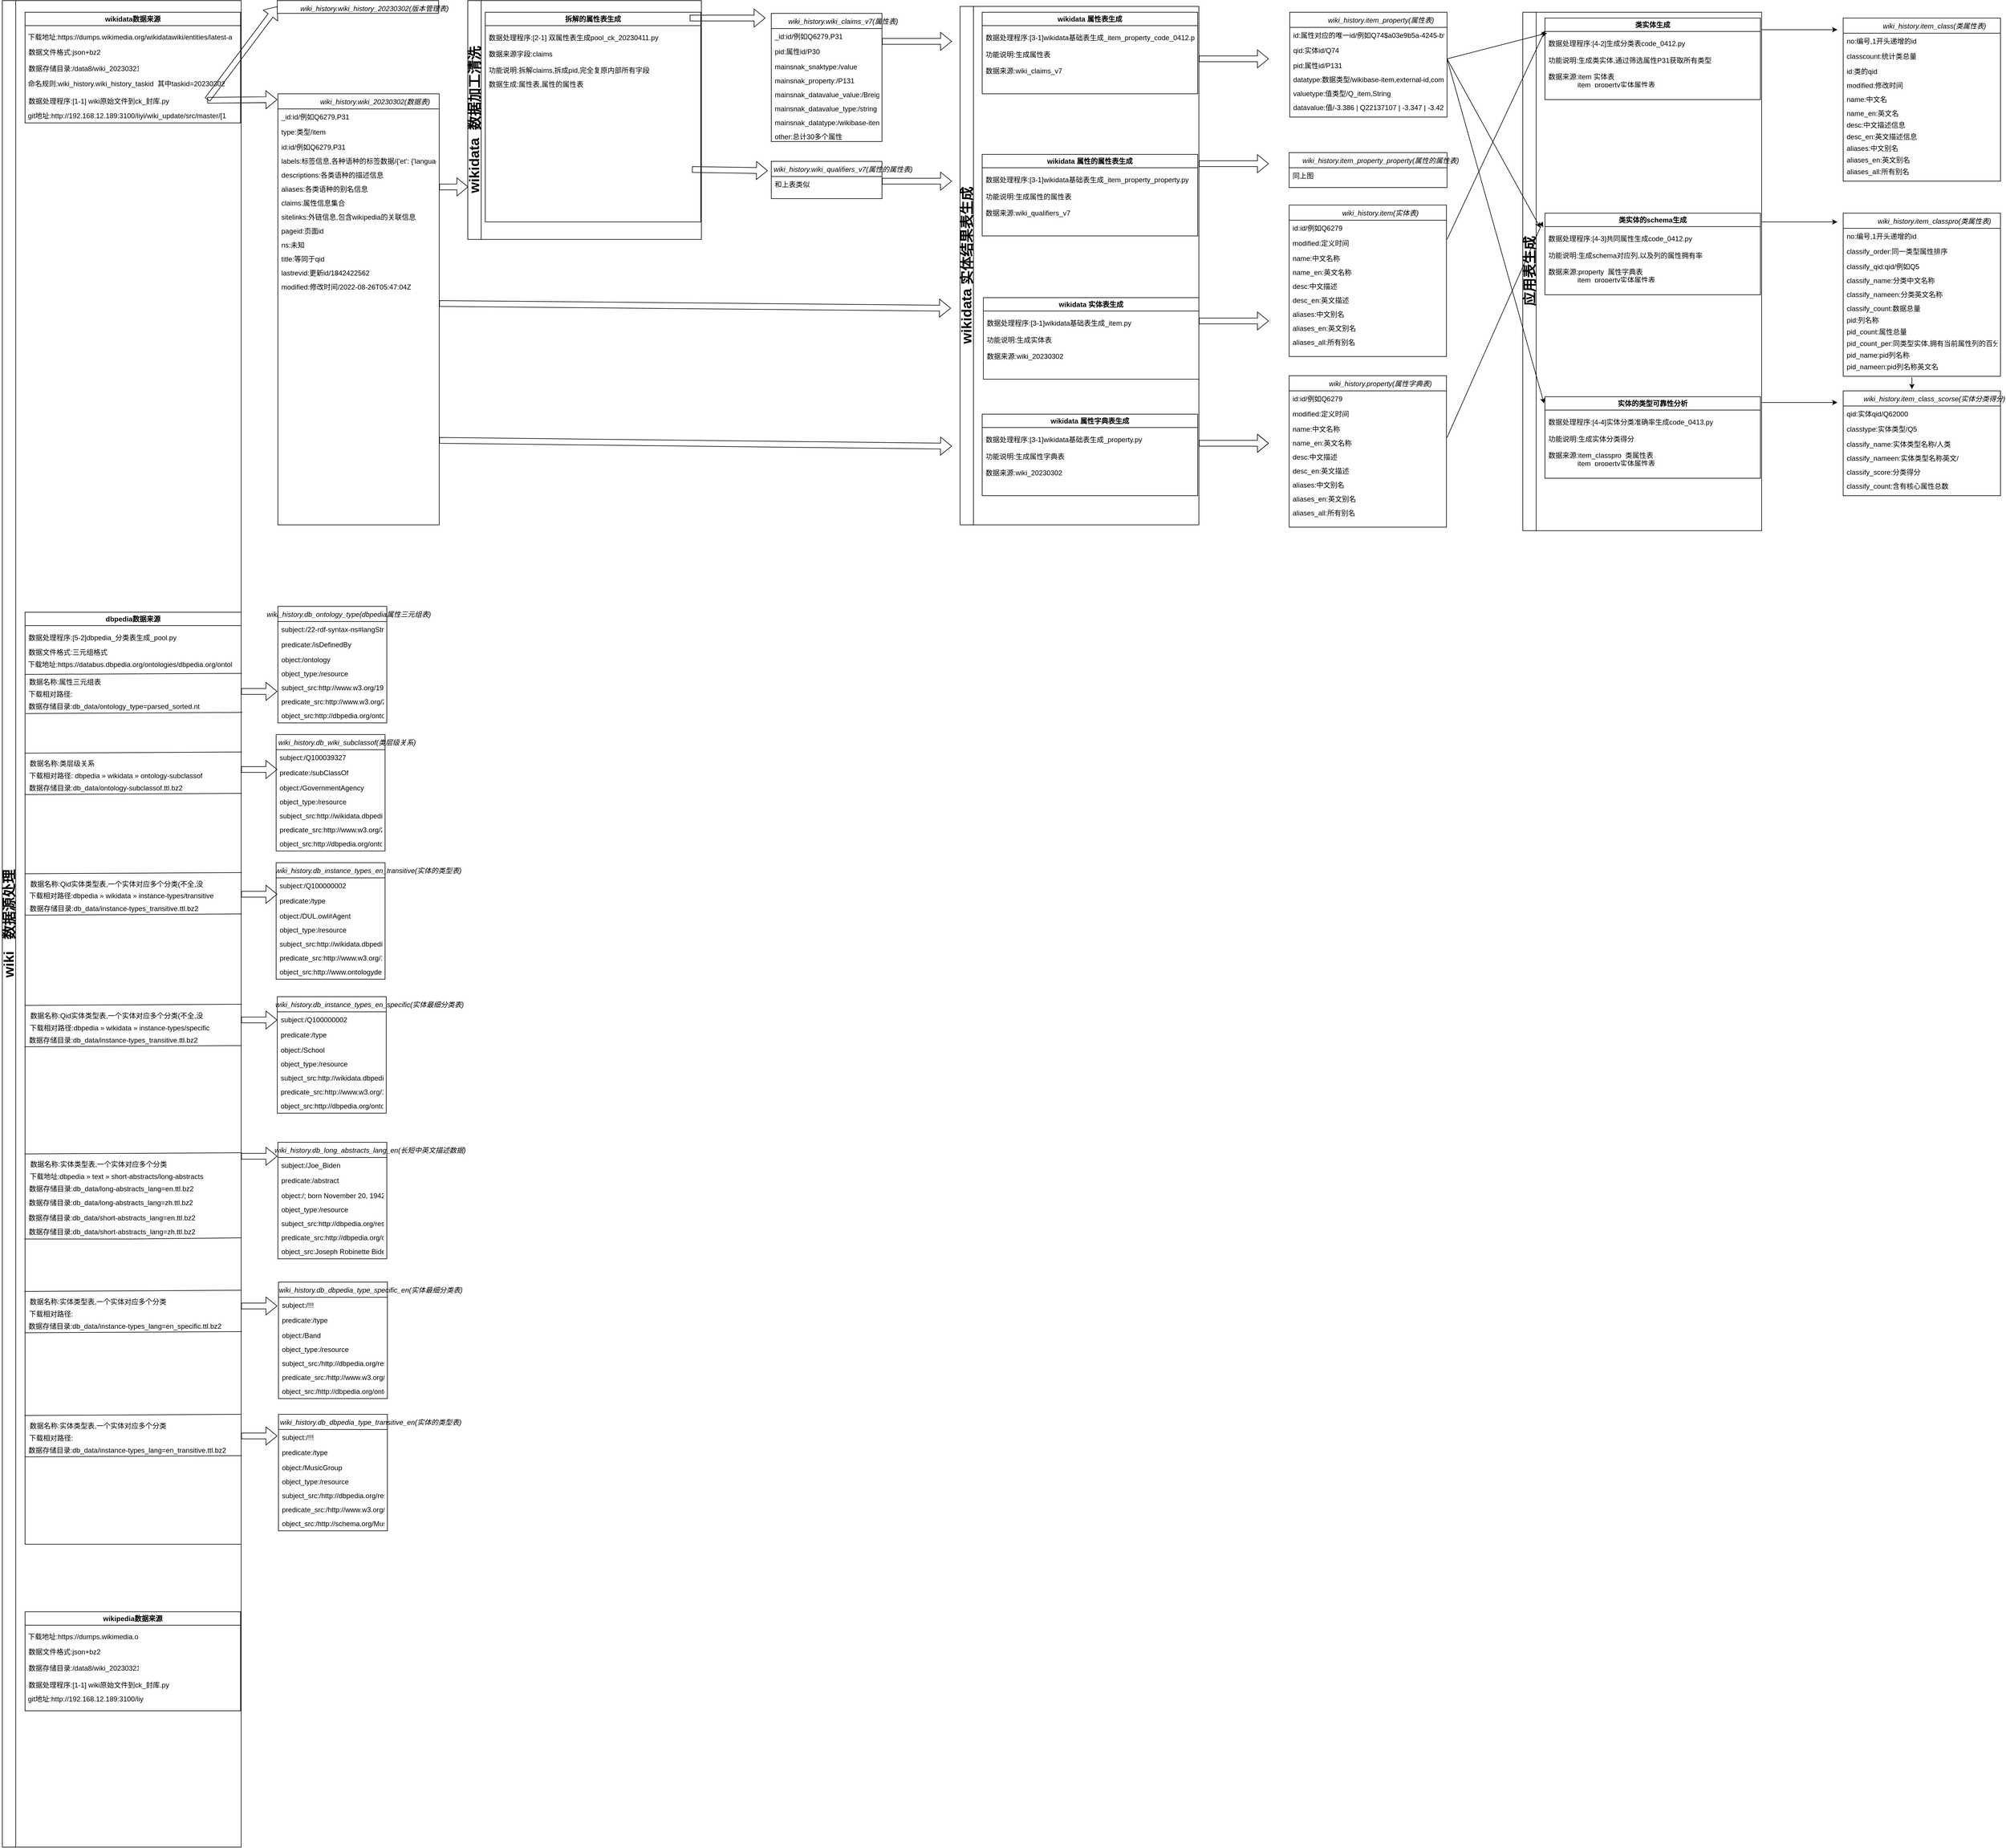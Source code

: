 <mxfile version="21.3.5" type="github">
  <diagram id="C5RBs43oDa-KdzZeNtuy" name="Page-1">
    <mxGraphModel dx="1247" dy="692" grid="1" gridSize="10" guides="1" tooltips="1" connect="1" arrows="1" fold="1" page="1" pageScale="1" pageWidth="827" pageHeight="1169" math="0" shadow="0">
      <root>
        <mxCell id="WIyWlLk6GJQsqaUBKTNV-0" />
        <mxCell id="WIyWlLk6GJQsqaUBKTNV-1" parent="WIyWlLk6GJQsqaUBKTNV-0" />
        <mxCell id="duncpzKBdpz41MOlvivD-23" value="&lt;font style=&quot;font-size: 24px;&quot;&gt;wiki&amp;nbsp; &amp;nbsp;数据源处理&lt;br&gt;&lt;/font&gt;" style="swimlane;horizontal=0;whiteSpace=wrap;html=1;startSize=23;" vertex="1" parent="WIyWlLk6GJQsqaUBKTNV-1">
          <mxGeometry x="30" y="80" width="410" height="3170" as="geometry">
            <mxRectangle x="30" y="295" width="70" height="270" as="alternateBounds" />
          </mxGeometry>
        </mxCell>
        <mxCell id="duncpzKBdpz41MOlvivD-24" value="wikidata数据来源" style="swimlane;whiteSpace=wrap;html=1;" vertex="1" parent="duncpzKBdpz41MOlvivD-23">
          <mxGeometry x="39" y="20" width="370" height="190" as="geometry">
            <mxRectangle x="70" y="64" width="140" height="30" as="alternateBounds" />
          </mxGeometry>
        </mxCell>
        <mxCell id="duncpzKBdpz41MOlvivD-26" value="下载地址:https://dumps.wikimedia.org/wikidatawiki/entities/latest-all.json.bz2" style="text;align=left;verticalAlign=top;spacingLeft=4;spacingRight=4;overflow=hidden;rotatable=0;points=[[0,0.5],[1,0.5]];portConstraint=eastwest;" vertex="1" parent="duncpzKBdpz41MOlvivD-24">
          <mxGeometry x="-1" y="29" width="361" height="21" as="geometry" />
        </mxCell>
        <mxCell id="duncpzKBdpz41MOlvivD-31" value="数据文件格式:json+bz2" style="text;align=left;verticalAlign=top;spacingLeft=4;spacingRight=4;overflow=hidden;rotatable=0;points=[[0,0.5],[1,0.5]];portConstraint=eastwest;" vertex="1" parent="duncpzKBdpz41MOlvivD-24">
          <mxGeometry y="55" width="200" height="26" as="geometry" />
        </mxCell>
        <mxCell id="duncpzKBdpz41MOlvivD-32" value="数据存储目录:/data8/wiki_20230321/latest-all.json.bz2" style="text;align=left;verticalAlign=top;spacingLeft=4;spacingRight=4;overflow=hidden;rotatable=0;points=[[0,0.5],[1,0.5]];portConstraint=eastwest;" vertex="1" parent="duncpzKBdpz41MOlvivD-24">
          <mxGeometry y="83" width="200" height="26" as="geometry" />
        </mxCell>
        <mxCell id="duncpzKBdpz41MOlvivD-33" value="数据处理程序:[1-1] wiki原始文件到ck_封库.py" style="text;align=left;verticalAlign=top;spacingLeft=4;spacingRight=4;overflow=hidden;rotatable=0;points=[[0,0.5],[1,0.5]];portConstraint=eastwest;" vertex="1" parent="duncpzKBdpz41MOlvivD-24">
          <mxGeometry y="139" width="370" height="28" as="geometry" />
        </mxCell>
        <mxCell id="duncpzKBdpz41MOlvivD-35" value="git地址:http://192.168.12.189:3100/liyi/wiki_update/src/master/[1-1]%20wiki%e5%8e%9f%e5%a7%8b%e6%96%87%e4%bb%b6%e5%88%b0ck_%e5%b0%81%e5%ba%93.py" style="text;align=left;verticalAlign=top;spacingLeft=4;spacingRight=4;overflow=hidden;rotatable=0;points=[[0,0.5],[1,0.5]];portConstraint=eastwest;" vertex="1" parent="duncpzKBdpz41MOlvivD-24">
          <mxGeometry x="-1" y="164" width="351" height="24" as="geometry" />
        </mxCell>
        <mxCell id="duncpzKBdpz41MOlvivD-50" value="命名规则:wiki_history.wiki_history_taskid  其中taskid=20230302&#xa;" style="text;align=left;verticalAlign=top;spacingLeft=4;spacingRight=4;overflow=hidden;rotatable=0;points=[[0,0.5],[1,0.5]];portConstraint=eastwest;" vertex="1" parent="duncpzKBdpz41MOlvivD-24">
          <mxGeometry x="-1" y="109" width="361" height="26" as="geometry" />
        </mxCell>
        <mxCell id="duncpzKBdpz41MOlvivD-36" value="dbpedia数据来源" style="swimlane;whiteSpace=wrap;html=1;" vertex="1" parent="duncpzKBdpz41MOlvivD-23">
          <mxGeometry x="39" y="1050" width="371" height="1600" as="geometry">
            <mxRectangle x="70" y="64" width="140" height="30" as="alternateBounds" />
          </mxGeometry>
        </mxCell>
        <mxCell id="duncpzKBdpz41MOlvivD-37" value="下载相对路径:" style="text;align=left;verticalAlign=top;spacingLeft=4;spacingRight=4;overflow=hidden;rotatable=0;points=[[0,0.5],[1,0.5]];portConstraint=eastwest;" vertex="1" parent="duncpzKBdpz41MOlvivD-36">
          <mxGeometry y="127" width="200" height="21" as="geometry" />
        </mxCell>
        <mxCell id="duncpzKBdpz41MOlvivD-38" value="数据文件格式:三元组格式" style="text;align=left;verticalAlign=top;spacingLeft=4;spacingRight=4;overflow=hidden;rotatable=0;points=[[0,0.5],[1,0.5]];portConstraint=eastwest;" vertex="1" parent="duncpzKBdpz41MOlvivD-36">
          <mxGeometry y="55" width="200" height="26" as="geometry" />
        </mxCell>
        <mxCell id="duncpzKBdpz41MOlvivD-39" value="数据存储目录:db_data/ontology_type=parsed_sorted.nt" style="text;align=left;verticalAlign=top;spacingLeft=4;spacingRight=4;overflow=hidden;rotatable=0;points=[[0,0.5],[1,0.5]];portConstraint=eastwest;" vertex="1" parent="duncpzKBdpz41MOlvivD-36">
          <mxGeometry y="148" width="370" height="26" as="geometry" />
        </mxCell>
        <mxCell id="duncpzKBdpz41MOlvivD-40" value="数据处理程序:[5-2]dbpedia_分类表生成_pool.py" style="text;align=left;verticalAlign=top;spacingLeft=4;spacingRight=4;overflow=hidden;rotatable=0;points=[[0,0.5],[1,0.5]];portConstraint=eastwest;" vertex="1" parent="duncpzKBdpz41MOlvivD-36">
          <mxGeometry y="30" width="340" height="28" as="geometry" />
        </mxCell>
        <mxCell id="duncpzKBdpz41MOlvivD-319" value="" style="endArrow=none;html=1;rounded=0;exitX=-0.007;exitY=1.027;exitDx=0;exitDy=0;exitPerimeter=0;" edge="1" parent="duncpzKBdpz41MOlvivD-36">
          <mxGeometry width="50" height="50" relative="1" as="geometry">
            <mxPoint x="-0.4" y="106.702" as="sourcePoint" />
            <mxPoint x="372" y="105" as="targetPoint" />
          </mxGeometry>
        </mxCell>
        <mxCell id="duncpzKBdpz41MOlvivD-320" value="数据名称:属性三元组表" style="text;align=left;verticalAlign=top;spacingLeft=4;spacingRight=4;overflow=hidden;rotatable=0;points=[[0,0.5],[1,0.5]];portConstraint=eastwest;" vertex="1" parent="duncpzKBdpz41MOlvivD-36">
          <mxGeometry x="1" y="106" width="200" height="21" as="geometry" />
        </mxCell>
        <mxCell id="duncpzKBdpz41MOlvivD-321" value="" style="endArrow=none;html=1;rounded=0;exitX=-0.007;exitY=1.027;exitDx=0;exitDy=0;exitPerimeter=0;" edge="1" parent="duncpzKBdpz41MOlvivD-36">
          <mxGeometry width="50" height="50" relative="1" as="geometry">
            <mxPoint y="242" as="sourcePoint" />
            <mxPoint x="372" y="240" as="targetPoint" />
          </mxGeometry>
        </mxCell>
        <mxCell id="duncpzKBdpz41MOlvivD-323" value="下载相对路径: dbpedia » wikidata » ontology-subclassof" style="text;align=left;verticalAlign=top;spacingLeft=4;spacingRight=4;overflow=hidden;rotatable=0;points=[[0,0.5],[1,0.5]];portConstraint=eastwest;" vertex="1" parent="duncpzKBdpz41MOlvivD-36">
          <mxGeometry x="1" y="267" width="329" height="21" as="geometry" />
        </mxCell>
        <mxCell id="duncpzKBdpz41MOlvivD-324" value="数据存储目录:db_data/ontology-subclassof.ttl.bz2" style="text;align=left;verticalAlign=top;spacingLeft=4;spacingRight=4;overflow=hidden;rotatable=0;points=[[0,0.5],[1,0.5]];portConstraint=eastwest;" vertex="1" parent="duncpzKBdpz41MOlvivD-36">
          <mxGeometry x="1" y="288" width="370" height="26" as="geometry" />
        </mxCell>
        <mxCell id="duncpzKBdpz41MOlvivD-325" value="数据名称:类层级关系" style="text;align=left;verticalAlign=top;spacingLeft=4;spacingRight=4;overflow=hidden;rotatable=0;points=[[0,0.5],[1,0.5]];portConstraint=eastwest;" vertex="1" parent="duncpzKBdpz41MOlvivD-36">
          <mxGeometry x="2" y="246" width="200" height="21" as="geometry" />
        </mxCell>
        <mxCell id="duncpzKBdpz41MOlvivD-326" value="" style="endArrow=none;html=1;rounded=0;exitX=-0.007;exitY=1.027;exitDx=0;exitDy=0;exitPerimeter=0;" edge="1" parent="duncpzKBdpz41MOlvivD-36">
          <mxGeometry width="50" height="50" relative="1" as="geometry">
            <mxPoint x="1" y="174" as="sourcePoint" />
            <mxPoint x="373" y="172" as="targetPoint" />
          </mxGeometry>
        </mxCell>
        <mxCell id="duncpzKBdpz41MOlvivD-327" value="" style="endArrow=none;html=1;rounded=0;exitX=-0.007;exitY=1.027;exitDx=0;exitDy=0;exitPerimeter=0;" edge="1" parent="duncpzKBdpz41MOlvivD-36">
          <mxGeometry width="50" height="50" relative="1" as="geometry">
            <mxPoint y="313" as="sourcePoint" />
            <mxPoint x="372" y="311" as="targetPoint" />
          </mxGeometry>
        </mxCell>
        <mxCell id="duncpzKBdpz41MOlvivD-382" value="数据存储目录:db_data/long-abstracts_lang=zh.ttl.bz2" style="text;align=left;verticalAlign=top;spacingLeft=4;spacingRight=4;overflow=hidden;rotatable=0;points=[[0,0.5],[1,0.5]];portConstraint=eastwest;" vertex="1" parent="duncpzKBdpz41MOlvivD-36">
          <mxGeometry x="0.5" y="1000" width="370" height="26" as="geometry" />
        </mxCell>
        <mxCell id="duncpzKBdpz41MOlvivD-383" value="数据存储目录:db_data/short-abstracts_lang=en.ttl.bz2" style="text;align=left;verticalAlign=top;spacingLeft=4;spacingRight=4;overflow=hidden;rotatable=0;points=[[0,0.5],[1,0.5]];portConstraint=eastwest;" vertex="1" parent="duncpzKBdpz41MOlvivD-36">
          <mxGeometry y="1026" width="370" height="26" as="geometry" />
        </mxCell>
        <mxCell id="duncpzKBdpz41MOlvivD-384" value="数据存储目录:db_data/short-abstracts_lang=zh.ttl.bz2" style="text;align=left;verticalAlign=top;spacingLeft=4;spacingRight=4;overflow=hidden;rotatable=0;points=[[0,0.5],[1,0.5]];portConstraint=eastwest;" vertex="1" parent="duncpzKBdpz41MOlvivD-36">
          <mxGeometry x="0.5" y="1050" width="370" height="26" as="geometry" />
        </mxCell>
        <mxCell id="duncpzKBdpz41MOlvivD-416" value="下载地址:https://databus.dbpedia.org/ontologies/dbpedia.org/ontology/ontology_type=parsed_sorted.nt" style="text;align=left;verticalAlign=top;spacingLeft=4;spacingRight=4;overflow=hidden;rotatable=0;points=[[0,0.5],[1,0.5]];portConstraint=eastwest;" vertex="1" parent="duncpzKBdpz41MOlvivD-36">
          <mxGeometry x="-1" y="76" width="361" height="26" as="geometry" />
        </mxCell>
        <mxCell id="duncpzKBdpz41MOlvivD-417" value="下载相对路径:dbpedia » wikidata » instance-types/transitive" style="text;align=left;verticalAlign=top;spacingLeft=4;spacingRight=4;overflow=hidden;rotatable=0;points=[[0,0.5],[1,0.5]];portConstraint=eastwest;" vertex="1" parent="duncpzKBdpz41MOlvivD-36">
          <mxGeometry x="1" y="473" width="349" height="21" as="geometry" />
        </mxCell>
        <mxCell id="duncpzKBdpz41MOlvivD-302" value="wikipedia数据来源" style="swimlane;whiteSpace=wrap;html=1;" vertex="1" parent="duncpzKBdpz41MOlvivD-23">
          <mxGeometry x="39" y="2766" width="370" height="170" as="geometry">
            <mxRectangle x="70" y="64" width="140" height="30" as="alternateBounds" />
          </mxGeometry>
        </mxCell>
        <mxCell id="duncpzKBdpz41MOlvivD-303" value="下载地址:https://dumps.wikimedia.org/wikidatawiki/entities/latest-all.json.bz2" style="text;align=left;verticalAlign=top;spacingLeft=4;spacingRight=4;overflow=hidden;rotatable=0;points=[[0,0.5],[1,0.5]];portConstraint=eastwest;" vertex="1" parent="duncpzKBdpz41MOlvivD-302">
          <mxGeometry x="-1" y="29" width="200" height="21" as="geometry" />
        </mxCell>
        <mxCell id="duncpzKBdpz41MOlvivD-304" value="数据文件格式:json+bz2" style="text;align=left;verticalAlign=top;spacingLeft=4;spacingRight=4;overflow=hidden;rotatable=0;points=[[0,0.5],[1,0.5]];portConstraint=eastwest;" vertex="1" parent="duncpzKBdpz41MOlvivD-302">
          <mxGeometry y="55" width="200" height="26" as="geometry" />
        </mxCell>
        <mxCell id="duncpzKBdpz41MOlvivD-305" value="数据存储目录:/data8/wiki_20230321/latest-all.json.bz2" style="text;align=left;verticalAlign=top;spacingLeft=4;spacingRight=4;overflow=hidden;rotatable=0;points=[[0,0.5],[1,0.5]];portConstraint=eastwest;" vertex="1" parent="duncpzKBdpz41MOlvivD-302">
          <mxGeometry y="83" width="200" height="26" as="geometry" />
        </mxCell>
        <mxCell id="duncpzKBdpz41MOlvivD-306" value="数据处理程序:[1-1] wiki原始文件到ck_封库.py" style="text;align=left;verticalAlign=top;spacingLeft=4;spacingRight=4;overflow=hidden;rotatable=0;points=[[0,0.5],[1,0.5]];portConstraint=eastwest;" vertex="1" parent="duncpzKBdpz41MOlvivD-302">
          <mxGeometry y="112" width="380" height="88" as="geometry" />
        </mxCell>
        <mxCell id="duncpzKBdpz41MOlvivD-307" value="git地址:http://192.168.12.189:3100/liyi/wiki_update/src/master/[1-1]%20wiki%e5%8e%9f%e5%a7%8b%e6%96%87%e4%bb%b6%e5%88%b0ck_%e5%b0%81%e5%ba%93.py" style="text;align=left;verticalAlign=top;spacingLeft=4;spacingRight=4;overflow=hidden;rotatable=0;points=[[0,0.5],[1,0.5]];portConstraint=eastwest;" vertex="1" parent="duncpzKBdpz41MOlvivD-302">
          <mxGeometry x="-1" y="136" width="210" height="88" as="geometry" />
        </mxCell>
        <mxCell id="duncpzKBdpz41MOlvivD-42" value="                 wiki_history.wiki_20230302(数据表)" style="swimlane;fontStyle=2;align=center;verticalAlign=top;childLayout=stackLayout;horizontal=1;startSize=26;horizontalStack=0;resizeParent=1;resizeLast=0;collapsible=1;marginBottom=0;rounded=0;shadow=0;strokeWidth=1;" vertex="1" parent="WIyWlLk6GJQsqaUBKTNV-1">
          <mxGeometry x="503" y="240" width="277" height="740" as="geometry">
            <mxRectangle x="503" y="240" width="277" height="22" as="alternateBounds" />
          </mxGeometry>
        </mxCell>
        <mxCell id="duncpzKBdpz41MOlvivD-43" value="_id:id/例如Q6279,P31" style="text;align=left;verticalAlign=top;spacingLeft=4;spacingRight=4;overflow=hidden;rotatable=0;points=[[0,0.5],[1,0.5]];portConstraint=eastwest;" vertex="1" parent="duncpzKBdpz41MOlvivD-42">
          <mxGeometry y="26" width="277" height="26" as="geometry" />
        </mxCell>
        <mxCell id="duncpzKBdpz41MOlvivD-44" value="type:类型/item" style="text;align=left;verticalAlign=top;spacingLeft=4;spacingRight=4;overflow=hidden;rotatable=0;points=[[0,0.5],[1,0.5]];portConstraint=eastwest;rounded=0;shadow=0;html=0;" vertex="1" parent="duncpzKBdpz41MOlvivD-42">
          <mxGeometry y="52" width="277" height="26" as="geometry" />
        </mxCell>
        <mxCell id="duncpzKBdpz41MOlvivD-45" value="id:id/例如Q6279,P31" style="text;align=left;verticalAlign=top;spacingLeft=4;spacingRight=4;overflow=hidden;rotatable=0;points=[[0,0.5],[1,0.5]];portConstraint=eastwest;rounded=0;shadow=0;html=0;" vertex="1" parent="duncpzKBdpz41MOlvivD-42">
          <mxGeometry y="78" width="277" height="24" as="geometry" />
        </mxCell>
        <mxCell id="duncpzKBdpz41MOlvivD-63" value="labels:标签信息,各种语种的标签数据/{&#39;et&#39;: {&#39;language&#39;: &#39;et&#39;, &#39;value&#39;: &#39;Suurgildi hoone&#39;}, &#39;fr&#39;: {&#39;language&#39;: &#39;fr&#39;, &#39;value&#39;: &#39;Maison de la Grande Guilde&#39;}, &#39;en&#39;: {&#39;language&#39;: &#39;en&#39;, &#39;value&#39;: &#39;Great Guild Hall&#39;}, &#39;zh&#39;: {&#39;language&#39;: &#39;zh&#39;, &#39;value&#39;: &#39;大基爾特之屋&#39;}, &#39;ru&#39;: {&#39;language&#39;: &#39;ru&#39;, &#39;value&#39;: &#39;Здание Большой гильдии&#39;}, &#39;de&#39;: {&#39;language&#39;: &#39;de&#39;, &#39;value&#39;: &#39;Haus der Großen Gilde&#39;}, &#39;nl&#39;: {&#39;language&#39;: &#39;nl&#39;, &#39;value&#39;: &#39;Grote gildehal&#39;}, &#39;fi&#39;: {&#39;language&#39;: &#39;fi&#39;, &#39;value&#39;: &#39;Tallinnan suuren killan rakennus&#39;}}" style="text;align=left;verticalAlign=top;spacingLeft=4;spacingRight=4;overflow=hidden;rotatable=0;points=[[0,0.5],[1,0.5]];portConstraint=eastwest;rounded=0;shadow=0;html=0;" vertex="1" parent="duncpzKBdpz41MOlvivD-42">
          <mxGeometry y="102" width="277" height="24" as="geometry" />
        </mxCell>
        <mxCell id="duncpzKBdpz41MOlvivD-64" value="descriptions:各类语种的描述信息" style="text;align=left;verticalAlign=top;spacingLeft=4;spacingRight=4;overflow=hidden;rotatable=0;points=[[0,0.5],[1,0.5]];portConstraint=eastwest;rounded=0;shadow=0;html=0;" vertex="1" parent="duncpzKBdpz41MOlvivD-42">
          <mxGeometry y="126" width="277" height="24" as="geometry" />
        </mxCell>
        <mxCell id="duncpzKBdpz41MOlvivD-65" value="aliases:各类语种的别名信息" style="text;align=left;verticalAlign=top;spacingLeft=4;spacingRight=4;overflow=hidden;rotatable=0;points=[[0,0.5],[1,0.5]];portConstraint=eastwest;rounded=0;shadow=0;html=0;" vertex="1" parent="duncpzKBdpz41MOlvivD-42">
          <mxGeometry y="150" width="277" height="24" as="geometry" />
        </mxCell>
        <mxCell id="duncpzKBdpz41MOlvivD-66" value="claims:属性信息集合" style="text;align=left;verticalAlign=top;spacingLeft=4;spacingRight=4;overflow=hidden;rotatable=0;points=[[0,0.5],[1,0.5]];portConstraint=eastwest;rounded=0;shadow=0;html=0;" vertex="1" parent="duncpzKBdpz41MOlvivD-42">
          <mxGeometry y="174" width="277" height="24" as="geometry" />
        </mxCell>
        <mxCell id="duncpzKBdpz41MOlvivD-68" value="sitelinks:外链信息,包含wikipedia的关联信息" style="text;align=left;verticalAlign=top;spacingLeft=4;spacingRight=4;overflow=hidden;rotatable=0;points=[[0,0.5],[1,0.5]];portConstraint=eastwest;rounded=0;shadow=0;html=0;" vertex="1" parent="duncpzKBdpz41MOlvivD-42">
          <mxGeometry y="198" width="277" height="24" as="geometry" />
        </mxCell>
        <mxCell id="duncpzKBdpz41MOlvivD-69" value="pageid:页面id" style="text;align=left;verticalAlign=top;spacingLeft=4;spacingRight=4;overflow=hidden;rotatable=0;points=[[0,0.5],[1,0.5]];portConstraint=eastwest;rounded=0;shadow=0;html=0;" vertex="1" parent="duncpzKBdpz41MOlvivD-42">
          <mxGeometry y="222" width="277" height="24" as="geometry" />
        </mxCell>
        <mxCell id="duncpzKBdpz41MOlvivD-70" value="ns:未知" style="text;align=left;verticalAlign=top;spacingLeft=4;spacingRight=4;overflow=hidden;rotatable=0;points=[[0,0.5],[1,0.5]];portConstraint=eastwest;rounded=0;shadow=0;html=0;" vertex="1" parent="duncpzKBdpz41MOlvivD-42">
          <mxGeometry y="246" width="277" height="24" as="geometry" />
        </mxCell>
        <mxCell id="duncpzKBdpz41MOlvivD-71" value="title:等同于qid" style="text;align=left;verticalAlign=top;spacingLeft=4;spacingRight=4;overflow=hidden;rotatable=0;points=[[0,0.5],[1,0.5]];portConstraint=eastwest;rounded=0;shadow=0;html=0;" vertex="1" parent="duncpzKBdpz41MOlvivD-42">
          <mxGeometry y="270" width="277" height="24" as="geometry" />
        </mxCell>
        <mxCell id="duncpzKBdpz41MOlvivD-72" value="lastrevid:更新id/1842422562" style="text;align=left;verticalAlign=top;spacingLeft=4;spacingRight=4;overflow=hidden;rotatable=0;points=[[0,0.5],[1,0.5]];portConstraint=eastwest;rounded=0;shadow=0;html=0;" vertex="1" parent="duncpzKBdpz41MOlvivD-42">
          <mxGeometry y="294" width="277" height="24" as="geometry" />
        </mxCell>
        <mxCell id="duncpzKBdpz41MOlvivD-73" value="modified:修改时间/2022-08-26T05:47:04Z" style="text;align=left;verticalAlign=top;spacingLeft=4;spacingRight=4;overflow=hidden;rotatable=0;points=[[0,0.5],[1,0.5]];portConstraint=eastwest;rounded=0;shadow=0;html=0;" vertex="1" parent="duncpzKBdpz41MOlvivD-42">
          <mxGeometry y="318" width="277" height="24" as="geometry" />
        </mxCell>
        <mxCell id="duncpzKBdpz41MOlvivD-51" value="" style="shape=flexArrow;endArrow=classic;html=1;rounded=0;" edge="1" parent="WIyWlLk6GJQsqaUBKTNV-1">
          <mxGeometry width="50" height="50" relative="1" as="geometry">
            <mxPoint x="382" y="251.18" as="sourcePoint" />
            <mxPoint x="502" y="250" as="targetPoint" />
          </mxGeometry>
        </mxCell>
        <mxCell id="duncpzKBdpz41MOlvivD-54" value="                 wiki_history.wiki_history_20230302(版本管理表)" style="swimlane;fontStyle=2;align=center;verticalAlign=top;childLayout=stackLayout;horizontal=1;startSize=26;horizontalStack=0;resizeParent=1;resizeLast=0;collapsible=1;marginBottom=0;rounded=0;shadow=0;strokeWidth=1;" vertex="1" collapsed="1" parent="WIyWlLk6GJQsqaUBKTNV-1">
          <mxGeometry x="502" y="80" width="277" height="22" as="geometry">
            <mxRectangle x="502" y="80" width="158" height="130" as="alternateBounds" />
          </mxGeometry>
        </mxCell>
        <mxCell id="duncpzKBdpz41MOlvivD-55" value="_id:id/例如Q6279,P31" style="text;align=left;verticalAlign=top;spacingLeft=4;spacingRight=4;overflow=hidden;rotatable=0;points=[[0,0.5],[1,0.5]];portConstraint=eastwest;" vertex="1" parent="duncpzKBdpz41MOlvivD-54">
          <mxGeometry y="26" width="158" height="26" as="geometry" />
        </mxCell>
        <mxCell id="duncpzKBdpz41MOlvivD-56" value="instannce_of:分类/Q5" style="text;align=left;verticalAlign=top;spacingLeft=4;spacingRight=4;overflow=hidden;rotatable=0;points=[[0,0.5],[1,0.5]];portConstraint=eastwest;rounded=0;shadow=0;html=0;" vertex="1" parent="duncpzKBdpz41MOlvivD-54">
          <mxGeometry y="52" width="158" height="26" as="geometry" />
        </mxCell>
        <mxCell id="duncpzKBdpz41MOlvivD-57" value="fr.lastrevid:更新批次id/1844125169" style="text;align=left;verticalAlign=top;spacingLeft=4;spacingRight=4;overflow=hidden;rotatable=0;points=[[0,0.5],[1,0.5]];portConstraint=eastwest;rounded=0;shadow=0;html=0;" vertex="1" parent="duncpzKBdpz41MOlvivD-54">
          <mxGeometry y="78" width="158" height="24" as="geometry" />
        </mxCell>
        <mxCell id="duncpzKBdpz41MOlvivD-58" value="fr.modified:更新时间/2023-03-02" style="text;align=left;verticalAlign=top;spacingLeft=4;spacingRight=4;overflow=hidden;rotatable=0;points=[[0,0.5],[1,0.5]];portConstraint=eastwest;rounded=0;shadow=0;html=0;" vertex="1" parent="duncpzKBdpz41MOlvivD-54">
          <mxGeometry y="102" width="158" height="24" as="geometry" />
        </mxCell>
        <mxCell id="duncpzKBdpz41MOlvivD-62" value="" style="shape=flexArrow;endArrow=classic;html=1;rounded=0;" edge="1" parent="WIyWlLk6GJQsqaUBKTNV-1">
          <mxGeometry width="50" height="50" relative="1" as="geometry">
            <mxPoint x="382" y="250" as="sourcePoint" />
            <mxPoint x="502" y="90" as="targetPoint" />
          </mxGeometry>
        </mxCell>
        <mxCell id="duncpzKBdpz41MOlvivD-74" value="&lt;span style=&quot;font-size: 24px;&quot;&gt;wikidata&amp;nbsp; 数据加工清洗&lt;/span&gt;" style="swimlane;horizontal=0;whiteSpace=wrap;html=1;startSize=23;" vertex="1" parent="WIyWlLk6GJQsqaUBKTNV-1">
          <mxGeometry x="829" y="80" width="401" height="410" as="geometry">
            <mxRectangle x="30" y="295" width="70" height="270" as="alternateBounds" />
          </mxGeometry>
        </mxCell>
        <mxCell id="duncpzKBdpz41MOlvivD-75" value="拆解的属性表生成" style="swimlane;whiteSpace=wrap;html=1;" vertex="1" parent="duncpzKBdpz41MOlvivD-74">
          <mxGeometry x="30" y="20" width="370" height="360" as="geometry">
            <mxRectangle x="30" y="20" width="140" height="30" as="alternateBounds" />
          </mxGeometry>
        </mxCell>
        <mxCell id="duncpzKBdpz41MOlvivD-79" value="数据处理程序:[2-1] 双属性表生成pool_ck_20230411.py" style="text;align=left;verticalAlign=top;spacingLeft=4;spacingRight=4;overflow=hidden;rotatable=0;points=[[0,0.5],[1,0.5]];portConstraint=eastwest;" vertex="1" parent="duncpzKBdpz41MOlvivD-75">
          <mxGeometry y="30" width="370" height="28" as="geometry" />
        </mxCell>
        <mxCell id="duncpzKBdpz41MOlvivD-98" value="数据来源字段:claims" style="text;align=left;verticalAlign=top;spacingLeft=4;spacingRight=4;overflow=hidden;rotatable=0;points=[[0,0.5],[1,0.5]];portConstraint=eastwest;" vertex="1" parent="duncpzKBdpz41MOlvivD-75">
          <mxGeometry y="58" width="370" height="28" as="geometry" />
        </mxCell>
        <mxCell id="duncpzKBdpz41MOlvivD-99" value="功能说明:拆解claims,拆成pid,完全复原内部所有字段" style="text;align=left;verticalAlign=top;spacingLeft=4;spacingRight=4;overflow=hidden;rotatable=0;points=[[0,0.5],[1,0.5]];portConstraint=eastwest;" vertex="1" parent="duncpzKBdpz41MOlvivD-75">
          <mxGeometry y="86" width="370" height="28" as="geometry" />
        </mxCell>
        <mxCell id="duncpzKBdpz41MOlvivD-116" value="数据生成:属性表,属性的属性表" style="text;align=left;verticalAlign=top;spacingLeft=4;spacingRight=4;overflow=hidden;rotatable=0;points=[[0,0.5],[1,0.5]];portConstraint=eastwest;" vertex="1" parent="duncpzKBdpz41MOlvivD-75">
          <mxGeometry y="110" width="370" height="28" as="geometry" />
        </mxCell>
        <mxCell id="duncpzKBdpz41MOlvivD-136" value="" style="shape=flexArrow;endArrow=classic;html=1;rounded=0;entryX=0;entryY=0.25;entryDx=0;entryDy=0;" edge="1" parent="duncpzKBdpz41MOlvivD-75">
          <mxGeometry width="50" height="50" relative="1" as="geometry">
            <mxPoint x="355" y="270" as="sourcePoint" />
            <mxPoint x="485" y="272" as="targetPoint" />
          </mxGeometry>
        </mxCell>
        <mxCell id="duncpzKBdpz41MOlvivD-88" value="                 wiki_history.wiki_claims_v7(属性表)&#xa;" style="swimlane;fontStyle=2;align=center;verticalAlign=top;childLayout=stackLayout;horizontal=1;startSize=26;horizontalStack=0;resizeParent=1;resizeLast=0;collapsible=1;marginBottom=0;rounded=0;shadow=0;strokeWidth=1;" vertex="1" parent="WIyWlLk6GJQsqaUBKTNV-1">
          <mxGeometry x="1350" y="102" width="190" height="220" as="geometry">
            <mxRectangle x="1350" y="102" width="277" height="22" as="alternateBounds" />
          </mxGeometry>
        </mxCell>
        <mxCell id="duncpzKBdpz41MOlvivD-89" value="_id:id/例如Q6279,P31" style="text;align=left;verticalAlign=top;spacingLeft=4;spacingRight=4;overflow=hidden;rotatable=0;points=[[0,0.5],[1,0.5]];portConstraint=eastwest;" vertex="1" parent="duncpzKBdpz41MOlvivD-88">
          <mxGeometry y="26" width="190" height="26" as="geometry" />
        </mxCell>
        <mxCell id="duncpzKBdpz41MOlvivD-90" value="pid:属性id/P30" style="text;align=left;verticalAlign=top;spacingLeft=4;spacingRight=4;overflow=hidden;rotatable=0;points=[[0,0.5],[1,0.5]];portConstraint=eastwest;rounded=0;shadow=0;html=0;" vertex="1" parent="duncpzKBdpz41MOlvivD-88">
          <mxGeometry y="52" width="190" height="26" as="geometry" />
        </mxCell>
        <mxCell id="duncpzKBdpz41MOlvivD-91" value="mainsnak_snaktype:/value" style="text;align=left;verticalAlign=top;spacingLeft=4;spacingRight=4;overflow=hidden;rotatable=0;points=[[0,0.5],[1,0.5]];portConstraint=eastwest;rounded=0;shadow=0;html=0;" vertex="1" parent="duncpzKBdpz41MOlvivD-88">
          <mxGeometry y="78" width="190" height="24" as="geometry" />
        </mxCell>
        <mxCell id="duncpzKBdpz41MOlvivD-92" value="mainsnak_property:/P131" style="text;align=left;verticalAlign=top;spacingLeft=4;spacingRight=4;overflow=hidden;rotatable=0;points=[[0,0.5],[1,0.5]];portConstraint=eastwest;rounded=0;shadow=0;html=0;" vertex="1" parent="duncpzKBdpz41MOlvivD-88">
          <mxGeometry y="102" width="190" height="24" as="geometry" />
        </mxCell>
        <mxCell id="duncpzKBdpz41MOlvivD-100" value="mainsnak_datavalue_value:/Breighton South.jpg" style="text;align=left;verticalAlign=top;spacingLeft=4;spacingRight=4;overflow=hidden;rotatable=0;points=[[0,0.5],[1,0.5]];portConstraint=eastwest;rounded=0;shadow=0;html=0;" vertex="1" parent="duncpzKBdpz41MOlvivD-88">
          <mxGeometry y="126" width="190" height="24" as="geometry" />
        </mxCell>
        <mxCell id="duncpzKBdpz41MOlvivD-101" value="mainsnak_datavalue_type:/string" style="text;align=left;verticalAlign=top;spacingLeft=4;spacingRight=4;overflow=hidden;rotatable=0;points=[[0,0.5],[1,0.5]];portConstraint=eastwest;rounded=0;shadow=0;html=0;" vertex="1" parent="duncpzKBdpz41MOlvivD-88">
          <mxGeometry y="150" width="190" height="24" as="geometry" />
        </mxCell>
        <mxCell id="duncpzKBdpz41MOlvivD-102" value="mainsnak_datatype:/wikibase-item" style="text;align=left;verticalAlign=top;spacingLeft=4;spacingRight=4;overflow=hidden;rotatable=0;points=[[0,0.5],[1,0.5]];portConstraint=eastwest;rounded=0;shadow=0;html=0;" vertex="1" parent="duncpzKBdpz41MOlvivD-88">
          <mxGeometry y="174" width="190" height="24" as="geometry" />
        </mxCell>
        <mxCell id="duncpzKBdpz41MOlvivD-113" value="other:总计30多个属性" style="text;align=left;verticalAlign=top;spacingLeft=4;spacingRight=4;overflow=hidden;rotatable=0;points=[[0,0.5],[1,0.5]];portConstraint=eastwest;rounded=0;shadow=0;html=0;" vertex="1" parent="duncpzKBdpz41MOlvivD-88">
          <mxGeometry y="198" width="190" height="22" as="geometry" />
        </mxCell>
        <mxCell id="duncpzKBdpz41MOlvivD-115" value="" style="shape=flexArrow;endArrow=classic;html=1;rounded=0;" edge="1" parent="WIyWlLk6GJQsqaUBKTNV-1">
          <mxGeometry width="50" height="50" relative="1" as="geometry">
            <mxPoint x="1210" y="110" as="sourcePoint" />
            <mxPoint x="1340" y="110" as="targetPoint" />
          </mxGeometry>
        </mxCell>
        <mxCell id="duncpzKBdpz41MOlvivD-117" value="                 wiki_history.wiki_qualifiers_v7(属性的属性表)&#xa;" style="swimlane;fontStyle=2;align=center;verticalAlign=top;childLayout=stackLayout;horizontal=1;startSize=26;horizontalStack=0;resizeParent=1;resizeLast=0;collapsible=1;marginBottom=0;rounded=0;shadow=0;strokeWidth=1;" vertex="1" parent="WIyWlLk6GJQsqaUBKTNV-1">
          <mxGeometry x="1350" y="356" width="190" height="64" as="geometry">
            <mxRectangle x="1350" y="280" width="277" height="22" as="alternateBounds" />
          </mxGeometry>
        </mxCell>
        <mxCell id="duncpzKBdpz41MOlvivD-122" value="和上表类似" style="text;align=left;verticalAlign=top;spacingLeft=4;spacingRight=4;overflow=hidden;rotatable=0;points=[[0,0.5],[1,0.5]];portConstraint=eastwest;rounded=0;shadow=0;html=0;" vertex="1" parent="duncpzKBdpz41MOlvivD-117">
          <mxGeometry y="26" width="190" height="24" as="geometry" />
        </mxCell>
        <mxCell id="duncpzKBdpz41MOlvivD-137" value="&lt;span style=&quot;font-size: 24px;&quot;&gt;wikidata 实体结果表生成&lt;br&gt;&lt;/span&gt;" style="swimlane;horizontal=0;whiteSpace=wrap;html=1;startSize=23;" vertex="1" parent="WIyWlLk6GJQsqaUBKTNV-1">
          <mxGeometry x="1674" y="90" width="410" height="890" as="geometry">
            <mxRectangle x="1674" y="90" width="70" height="270" as="alternateBounds" />
          </mxGeometry>
        </mxCell>
        <mxCell id="duncpzKBdpz41MOlvivD-138" value="wikidata 实体表生成" style="swimlane;whiteSpace=wrap;html=1;" vertex="1" parent="duncpzKBdpz41MOlvivD-137">
          <mxGeometry x="40" y="500" width="370" height="140" as="geometry">
            <mxRectangle x="30" y="20" width="140" height="30" as="alternateBounds" />
          </mxGeometry>
        </mxCell>
        <mxCell id="duncpzKBdpz41MOlvivD-139" value="数据处理程序:[3-1]wikidata基础表生成_item.py" style="text;align=left;verticalAlign=top;spacingLeft=4;spacingRight=4;overflow=hidden;rotatable=0;points=[[0,0.5],[1,0.5]];portConstraint=eastwest;" vertex="1" parent="duncpzKBdpz41MOlvivD-138">
          <mxGeometry y="30" width="370" height="28" as="geometry" />
        </mxCell>
        <mxCell id="duncpzKBdpz41MOlvivD-141" value="功能说明:生成实体表" style="text;align=left;verticalAlign=top;spacingLeft=4;spacingRight=4;overflow=hidden;rotatable=0;points=[[0,0.5],[1,0.5]];portConstraint=eastwest;" vertex="1" parent="duncpzKBdpz41MOlvivD-138">
          <mxGeometry y="59" width="370" height="28" as="geometry" />
        </mxCell>
        <mxCell id="duncpzKBdpz41MOlvivD-157" value="数据来源:wiki_20230302" style="text;align=left;verticalAlign=top;spacingLeft=4;spacingRight=4;overflow=hidden;rotatable=0;points=[[0,0.5],[1,0.5]];portConstraint=eastwest;" vertex="1" parent="duncpzKBdpz41MOlvivD-138">
          <mxGeometry y="87" width="370" height="28" as="geometry" />
        </mxCell>
        <mxCell id="duncpzKBdpz41MOlvivD-158" value="wikidata 属性表生成" style="swimlane;whiteSpace=wrap;html=1;" vertex="1" parent="duncpzKBdpz41MOlvivD-137">
          <mxGeometry x="38" y="10" width="370" height="140" as="geometry">
            <mxRectangle x="30" y="20" width="140" height="30" as="alternateBounds" />
          </mxGeometry>
        </mxCell>
        <mxCell id="duncpzKBdpz41MOlvivD-159" value="数据处理程序:[3-1]wikidata基础表生成_item_property_code_0412.py" style="text;align=left;verticalAlign=top;spacingLeft=4;spacingRight=4;overflow=hidden;rotatable=0;points=[[0,0.5],[1,0.5]];portConstraint=eastwest;" vertex="1" parent="duncpzKBdpz41MOlvivD-158">
          <mxGeometry y="30" width="370" height="28" as="geometry" />
        </mxCell>
        <mxCell id="duncpzKBdpz41MOlvivD-160" value="功能说明:生成属性表" style="text;align=left;verticalAlign=top;spacingLeft=4;spacingRight=4;overflow=hidden;rotatable=0;points=[[0,0.5],[1,0.5]];portConstraint=eastwest;" vertex="1" parent="duncpzKBdpz41MOlvivD-158">
          <mxGeometry y="59" width="370" height="28" as="geometry" />
        </mxCell>
        <mxCell id="duncpzKBdpz41MOlvivD-161" value="数据来源:wiki_claims_v7" style="text;align=left;verticalAlign=top;spacingLeft=4;spacingRight=4;overflow=hidden;rotatable=0;points=[[0,0.5],[1,0.5]];portConstraint=eastwest;" vertex="1" parent="duncpzKBdpz41MOlvivD-158">
          <mxGeometry y="87" width="370" height="28" as="geometry" />
        </mxCell>
        <mxCell id="duncpzKBdpz41MOlvivD-177" value="wikidata 属性的属性表生成" style="swimlane;whiteSpace=wrap;html=1;" vertex="1" parent="duncpzKBdpz41MOlvivD-137">
          <mxGeometry x="38" y="254" width="370" height="140" as="geometry">
            <mxRectangle x="30" y="20" width="140" height="30" as="alternateBounds" />
          </mxGeometry>
        </mxCell>
        <mxCell id="duncpzKBdpz41MOlvivD-178" value="数据处理程序:[3-1]wikidata基础表生成_item_property_property.py" style="text;align=left;verticalAlign=top;spacingLeft=4;spacingRight=4;overflow=hidden;rotatable=0;points=[[0,0.5],[1,0.5]];portConstraint=eastwest;" vertex="1" parent="duncpzKBdpz41MOlvivD-177">
          <mxGeometry y="30" width="370" height="28" as="geometry" />
        </mxCell>
        <mxCell id="duncpzKBdpz41MOlvivD-179" value="功能说明:生成属性的属性表" style="text;align=left;verticalAlign=top;spacingLeft=4;spacingRight=4;overflow=hidden;rotatable=0;points=[[0,0.5],[1,0.5]];portConstraint=eastwest;" vertex="1" parent="duncpzKBdpz41MOlvivD-177">
          <mxGeometry y="59" width="370" height="28" as="geometry" />
        </mxCell>
        <mxCell id="duncpzKBdpz41MOlvivD-180" value="数据来源:wiki_qualifiers_v7" style="text;align=left;verticalAlign=top;spacingLeft=4;spacingRight=4;overflow=hidden;rotatable=0;points=[[0,0.5],[1,0.5]];portConstraint=eastwest;" vertex="1" parent="duncpzKBdpz41MOlvivD-177">
          <mxGeometry y="87" width="370" height="28" as="geometry" />
        </mxCell>
        <mxCell id="duncpzKBdpz41MOlvivD-199" value="wikidata 属性字典表生成" style="swimlane;whiteSpace=wrap;html=1;" vertex="1" parent="duncpzKBdpz41MOlvivD-137">
          <mxGeometry x="38" y="700" width="370" height="140" as="geometry">
            <mxRectangle x="30" y="20" width="140" height="30" as="alternateBounds" />
          </mxGeometry>
        </mxCell>
        <mxCell id="duncpzKBdpz41MOlvivD-200" value="数据处理程序:[3-1]wikidata基础表生成_property.py" style="text;align=left;verticalAlign=top;spacingLeft=4;spacingRight=4;overflow=hidden;rotatable=0;points=[[0,0.5],[1,0.5]];portConstraint=eastwest;" vertex="1" parent="duncpzKBdpz41MOlvivD-199">
          <mxGeometry y="30" width="370" height="28" as="geometry" />
        </mxCell>
        <mxCell id="duncpzKBdpz41MOlvivD-201" value="功能说明:生成属性字典表" style="text;align=left;verticalAlign=top;spacingLeft=4;spacingRight=4;overflow=hidden;rotatable=0;points=[[0,0.5],[1,0.5]];portConstraint=eastwest;" vertex="1" parent="duncpzKBdpz41MOlvivD-199">
          <mxGeometry y="59" width="370" height="28" as="geometry" />
        </mxCell>
        <mxCell id="duncpzKBdpz41MOlvivD-202" value="数据来源:wiki_20230302" style="text;align=left;verticalAlign=top;spacingLeft=4;spacingRight=4;overflow=hidden;rotatable=0;points=[[0,0.5],[1,0.5]];portConstraint=eastwest;" vertex="1" parent="duncpzKBdpz41MOlvivD-199">
          <mxGeometry y="87" width="370" height="28" as="geometry" />
        </mxCell>
        <mxCell id="duncpzKBdpz41MOlvivD-143" value="             wiki_history.item(实体表)" style="swimlane;fontStyle=2;align=center;verticalAlign=top;childLayout=stackLayout;horizontal=1;startSize=26;horizontalStack=0;resizeParent=1;resizeLast=0;collapsible=1;marginBottom=0;rounded=0;shadow=0;strokeWidth=1;" vertex="1" parent="WIyWlLk6GJQsqaUBKTNV-1">
          <mxGeometry x="2239" y="431" width="270" height="260" as="geometry">
            <mxRectangle x="503" y="240" width="277" height="22" as="alternateBounds" />
          </mxGeometry>
        </mxCell>
        <mxCell id="duncpzKBdpz41MOlvivD-144" value="id:id/例如Q6279" style="text;align=left;verticalAlign=top;spacingLeft=4;spacingRight=4;overflow=hidden;rotatable=0;points=[[0,0.5],[1,0.5]];portConstraint=eastwest;" vertex="1" parent="duncpzKBdpz41MOlvivD-143">
          <mxGeometry y="26" width="270" height="26" as="geometry" />
        </mxCell>
        <mxCell id="duncpzKBdpz41MOlvivD-145" value="modified:定义时间" style="text;align=left;verticalAlign=top;spacingLeft=4;spacingRight=4;overflow=hidden;rotatable=0;points=[[0,0.5],[1,0.5]];portConstraint=eastwest;rounded=0;shadow=0;html=0;" vertex="1" parent="duncpzKBdpz41MOlvivD-143">
          <mxGeometry y="52" width="270" height="26" as="geometry" />
        </mxCell>
        <mxCell id="duncpzKBdpz41MOlvivD-146" value="name:中文名称" style="text;align=left;verticalAlign=top;spacingLeft=4;spacingRight=4;overflow=hidden;rotatable=0;points=[[0,0.5],[1,0.5]];portConstraint=eastwest;rounded=0;shadow=0;html=0;" vertex="1" parent="duncpzKBdpz41MOlvivD-143">
          <mxGeometry y="78" width="270" height="24" as="geometry" />
        </mxCell>
        <mxCell id="duncpzKBdpz41MOlvivD-147" value="name_en:英文名称" style="text;align=left;verticalAlign=top;spacingLeft=4;spacingRight=4;overflow=hidden;rotatable=0;points=[[0,0.5],[1,0.5]];portConstraint=eastwest;rounded=0;shadow=0;html=0;" vertex="1" parent="duncpzKBdpz41MOlvivD-143">
          <mxGeometry y="102" width="270" height="24" as="geometry" />
        </mxCell>
        <mxCell id="duncpzKBdpz41MOlvivD-148" value="desc:中文描述" style="text;align=left;verticalAlign=top;spacingLeft=4;spacingRight=4;overflow=hidden;rotatable=0;points=[[0,0.5],[1,0.5]];portConstraint=eastwest;rounded=0;shadow=0;html=0;" vertex="1" parent="duncpzKBdpz41MOlvivD-143">
          <mxGeometry y="126" width="270" height="24" as="geometry" />
        </mxCell>
        <mxCell id="duncpzKBdpz41MOlvivD-149" value="desc_en:英文描述" style="text;align=left;verticalAlign=top;spacingLeft=4;spacingRight=4;overflow=hidden;rotatable=0;points=[[0,0.5],[1,0.5]];portConstraint=eastwest;rounded=0;shadow=0;html=0;" vertex="1" parent="duncpzKBdpz41MOlvivD-143">
          <mxGeometry y="150" width="270" height="24" as="geometry" />
        </mxCell>
        <mxCell id="duncpzKBdpz41MOlvivD-150" value="aliases:中文别名" style="text;align=left;verticalAlign=top;spacingLeft=4;spacingRight=4;overflow=hidden;rotatable=0;points=[[0,0.5],[1,0.5]];portConstraint=eastwest;rounded=0;shadow=0;html=0;" vertex="1" parent="duncpzKBdpz41MOlvivD-143">
          <mxGeometry y="174" width="270" height="24" as="geometry" />
        </mxCell>
        <mxCell id="duncpzKBdpz41MOlvivD-151" value="aliases_en:英文别名" style="text;align=left;verticalAlign=top;spacingLeft=4;spacingRight=4;overflow=hidden;rotatable=0;points=[[0,0.5],[1,0.5]];portConstraint=eastwest;rounded=0;shadow=0;html=0;" vertex="1" parent="duncpzKBdpz41MOlvivD-143">
          <mxGeometry y="198" width="270" height="24" as="geometry" />
        </mxCell>
        <mxCell id="duncpzKBdpz41MOlvivD-152" value="aliases_all:所有别名" style="text;align=left;verticalAlign=top;spacingLeft=4;spacingRight=4;overflow=hidden;rotatable=0;points=[[0,0.5],[1,0.5]];portConstraint=eastwest;rounded=0;shadow=0;html=0;" vertex="1" parent="duncpzKBdpz41MOlvivD-143">
          <mxGeometry y="222" width="270" height="24" as="geometry" />
        </mxCell>
        <mxCell id="duncpzKBdpz41MOlvivD-162" value="             wiki_history.item_property(属性表)" style="swimlane;fontStyle=2;align=center;verticalAlign=top;childLayout=stackLayout;horizontal=1;startSize=26;horizontalStack=0;resizeParent=1;resizeLast=0;collapsible=1;marginBottom=0;rounded=0;shadow=0;strokeWidth=1;" vertex="1" parent="WIyWlLk6GJQsqaUBKTNV-1">
          <mxGeometry x="2240" y="100" width="270" height="180" as="geometry">
            <mxRectangle x="503" y="240" width="277" height="22" as="alternateBounds" />
          </mxGeometry>
        </mxCell>
        <mxCell id="duncpzKBdpz41MOlvivD-163" value="id:属性对应的唯一id/例如Q74$a03e9b5a-4245-b92e-739a-815893e23f01" style="text;align=left;verticalAlign=top;spacingLeft=4;spacingRight=4;overflow=hidden;rotatable=0;points=[[0,0.5],[1,0.5]];portConstraint=eastwest;" vertex="1" parent="duncpzKBdpz41MOlvivD-162">
          <mxGeometry y="26" width="270" height="26" as="geometry" />
        </mxCell>
        <mxCell id="duncpzKBdpz41MOlvivD-164" value="qid:实体id/Q74" style="text;align=left;verticalAlign=top;spacingLeft=4;spacingRight=4;overflow=hidden;rotatable=0;points=[[0,0.5],[1,0.5]];portConstraint=eastwest;rounded=0;shadow=0;html=0;" vertex="1" parent="duncpzKBdpz41MOlvivD-162">
          <mxGeometry y="52" width="270" height="26" as="geometry" />
        </mxCell>
        <mxCell id="duncpzKBdpz41MOlvivD-165" value="pid:属性id/P131" style="text;align=left;verticalAlign=top;spacingLeft=4;spacingRight=4;overflow=hidden;rotatable=0;points=[[0,0.5],[1,0.5]];portConstraint=eastwest;rounded=0;shadow=0;html=0;" vertex="1" parent="duncpzKBdpz41MOlvivD-162">
          <mxGeometry y="78" width="270" height="24" as="geometry" />
        </mxCell>
        <mxCell id="duncpzKBdpz41MOlvivD-166" value="datatype:数据类型/wikibase-item,external-id,commonsMedia等" style="text;align=left;verticalAlign=top;spacingLeft=4;spacingRight=4;overflow=hidden;rotatable=0;points=[[0,0.5],[1,0.5]];portConstraint=eastwest;rounded=0;shadow=0;html=0;" vertex="1" parent="duncpzKBdpz41MOlvivD-162">
          <mxGeometry y="102" width="270" height="24" as="geometry" />
        </mxCell>
        <mxCell id="duncpzKBdpz41MOlvivD-167" value="valuetype:值类型/Q_item,String" style="text;align=left;verticalAlign=top;spacingLeft=4;spacingRight=4;overflow=hidden;rotatable=0;points=[[0,0.5],[1,0.5]];portConstraint=eastwest;rounded=0;shadow=0;html=0;" vertex="1" parent="duncpzKBdpz41MOlvivD-162">
          <mxGeometry y="126" width="270" height="24" as="geometry" />
        </mxCell>
        <mxCell id="duncpzKBdpz41MOlvivD-168" value="datavalue:值/-3.386 | Q22137107 | -3.347 | -3.425" style="text;align=left;verticalAlign=top;spacingLeft=4;spacingRight=4;overflow=hidden;rotatable=0;points=[[0,0.5],[1,0.5]];portConstraint=eastwest;rounded=0;shadow=0;html=0;" vertex="1" parent="duncpzKBdpz41MOlvivD-162">
          <mxGeometry y="150" width="270" height="20" as="geometry" />
        </mxCell>
        <mxCell id="duncpzKBdpz41MOlvivD-181" value="             wiki_history.item_property_property(属性的属性表)" style="swimlane;fontStyle=2;align=center;verticalAlign=top;childLayout=stackLayout;horizontal=1;startSize=26;horizontalStack=0;resizeParent=1;resizeLast=0;collapsible=1;marginBottom=0;rounded=0;shadow=0;strokeWidth=1;" vertex="1" parent="WIyWlLk6GJQsqaUBKTNV-1">
          <mxGeometry x="2239" y="341" width="271" height="60" as="geometry">
            <mxRectangle x="503" y="240" width="277" height="22" as="alternateBounds" />
          </mxGeometry>
        </mxCell>
        <mxCell id="duncpzKBdpz41MOlvivD-182" value="同上图" style="text;align=left;verticalAlign=top;spacingLeft=4;spacingRight=4;overflow=hidden;rotatable=0;points=[[0,0.5],[1,0.5]];portConstraint=eastwest;" vertex="1" parent="duncpzKBdpz41MOlvivD-181">
          <mxGeometry y="26" width="271" height="24" as="geometry" />
        </mxCell>
        <mxCell id="duncpzKBdpz41MOlvivD-203" value="             wiki_history.property(属性字典表)" style="swimlane;fontStyle=2;align=center;verticalAlign=top;childLayout=stackLayout;horizontal=1;startSize=26;horizontalStack=0;resizeParent=1;resizeLast=0;collapsible=1;marginBottom=0;rounded=0;shadow=0;strokeWidth=1;" vertex="1" parent="WIyWlLk6GJQsqaUBKTNV-1">
          <mxGeometry x="2239" y="724" width="270" height="260" as="geometry">
            <mxRectangle x="503" y="240" width="277" height="22" as="alternateBounds" />
          </mxGeometry>
        </mxCell>
        <mxCell id="duncpzKBdpz41MOlvivD-204" value="id:id/例如Q6279" style="text;align=left;verticalAlign=top;spacingLeft=4;spacingRight=4;overflow=hidden;rotatable=0;points=[[0,0.5],[1,0.5]];portConstraint=eastwest;" vertex="1" parent="duncpzKBdpz41MOlvivD-203">
          <mxGeometry y="26" width="270" height="26" as="geometry" />
        </mxCell>
        <mxCell id="duncpzKBdpz41MOlvivD-205" value="modified:定义时间" style="text;align=left;verticalAlign=top;spacingLeft=4;spacingRight=4;overflow=hidden;rotatable=0;points=[[0,0.5],[1,0.5]];portConstraint=eastwest;rounded=0;shadow=0;html=0;" vertex="1" parent="duncpzKBdpz41MOlvivD-203">
          <mxGeometry y="52" width="270" height="26" as="geometry" />
        </mxCell>
        <mxCell id="duncpzKBdpz41MOlvivD-206" value="name:中文名称" style="text;align=left;verticalAlign=top;spacingLeft=4;spacingRight=4;overflow=hidden;rotatable=0;points=[[0,0.5],[1,0.5]];portConstraint=eastwest;rounded=0;shadow=0;html=0;" vertex="1" parent="duncpzKBdpz41MOlvivD-203">
          <mxGeometry y="78" width="270" height="24" as="geometry" />
        </mxCell>
        <mxCell id="duncpzKBdpz41MOlvivD-207" value="name_en:英文名称" style="text;align=left;verticalAlign=top;spacingLeft=4;spacingRight=4;overflow=hidden;rotatable=0;points=[[0,0.5],[1,0.5]];portConstraint=eastwest;rounded=0;shadow=0;html=0;" vertex="1" parent="duncpzKBdpz41MOlvivD-203">
          <mxGeometry y="102" width="270" height="24" as="geometry" />
        </mxCell>
        <mxCell id="duncpzKBdpz41MOlvivD-208" value="desc:中文描述" style="text;align=left;verticalAlign=top;spacingLeft=4;spacingRight=4;overflow=hidden;rotatable=0;points=[[0,0.5],[1,0.5]];portConstraint=eastwest;rounded=0;shadow=0;html=0;" vertex="1" parent="duncpzKBdpz41MOlvivD-203">
          <mxGeometry y="126" width="270" height="24" as="geometry" />
        </mxCell>
        <mxCell id="duncpzKBdpz41MOlvivD-209" value="desc_en:英文描述" style="text;align=left;verticalAlign=top;spacingLeft=4;spacingRight=4;overflow=hidden;rotatable=0;points=[[0,0.5],[1,0.5]];portConstraint=eastwest;rounded=0;shadow=0;html=0;" vertex="1" parent="duncpzKBdpz41MOlvivD-203">
          <mxGeometry y="150" width="270" height="24" as="geometry" />
        </mxCell>
        <mxCell id="duncpzKBdpz41MOlvivD-210" value="aliases:中文别名" style="text;align=left;verticalAlign=top;spacingLeft=4;spacingRight=4;overflow=hidden;rotatable=0;points=[[0,0.5],[1,0.5]];portConstraint=eastwest;rounded=0;shadow=0;html=0;" vertex="1" parent="duncpzKBdpz41MOlvivD-203">
          <mxGeometry y="174" width="270" height="24" as="geometry" />
        </mxCell>
        <mxCell id="duncpzKBdpz41MOlvivD-211" value="aliases_en:英文别名" style="text;align=left;verticalAlign=top;spacingLeft=4;spacingRight=4;overflow=hidden;rotatable=0;points=[[0,0.5],[1,0.5]];portConstraint=eastwest;rounded=0;shadow=0;html=0;" vertex="1" parent="duncpzKBdpz41MOlvivD-203">
          <mxGeometry y="198" width="270" height="24" as="geometry" />
        </mxCell>
        <mxCell id="duncpzKBdpz41MOlvivD-212" value="aliases_all:所有别名" style="text;align=left;verticalAlign=top;spacingLeft=4;spacingRight=4;overflow=hidden;rotatable=0;points=[[0,0.5],[1,0.5]];portConstraint=eastwest;rounded=0;shadow=0;html=0;" vertex="1" parent="duncpzKBdpz41MOlvivD-203">
          <mxGeometry y="222" width="270" height="24" as="geometry" />
        </mxCell>
        <mxCell id="duncpzKBdpz41MOlvivD-221" value="" style="shape=flexArrow;endArrow=classic;html=1;rounded=0;entryX=0.002;entryY=0.78;entryDx=0;entryDy=0;entryPerimeter=0;" edge="1" parent="WIyWlLk6GJQsqaUBKTNV-1" target="duncpzKBdpz41MOlvivD-74">
          <mxGeometry width="50" height="50" relative="1" as="geometry">
            <mxPoint x="780" y="400" as="sourcePoint" />
            <mxPoint x="820" y="400" as="targetPoint" />
          </mxGeometry>
        </mxCell>
        <mxCell id="duncpzKBdpz41MOlvivD-222" value="" style="shape=flexArrow;endArrow=classic;html=1;rounded=0;" edge="1" parent="WIyWlLk6GJQsqaUBKTNV-1">
          <mxGeometry width="50" height="50" relative="1" as="geometry">
            <mxPoint x="1540" y="150" as="sourcePoint" />
            <mxPoint x="1660" y="150" as="targetPoint" />
          </mxGeometry>
        </mxCell>
        <mxCell id="duncpzKBdpz41MOlvivD-224" value="" style="shape=flexArrow;endArrow=classic;html=1;rounded=0;" edge="1" parent="WIyWlLk6GJQsqaUBKTNV-1">
          <mxGeometry width="50" height="50" relative="1" as="geometry">
            <mxPoint x="1540" y="390" as="sourcePoint" />
            <mxPoint x="1660" y="390" as="targetPoint" />
          </mxGeometry>
        </mxCell>
        <mxCell id="duncpzKBdpz41MOlvivD-225" value="" style="shape=flexArrow;endArrow=classic;html=1;rounded=0;" edge="1" parent="WIyWlLk6GJQsqaUBKTNV-1">
          <mxGeometry width="50" height="50" relative="1" as="geometry">
            <mxPoint x="2084" y="180" as="sourcePoint" />
            <mxPoint x="2204" y="180" as="targetPoint" />
          </mxGeometry>
        </mxCell>
        <mxCell id="duncpzKBdpz41MOlvivD-226" value="" style="shape=flexArrow;endArrow=classic;html=1;rounded=0;" edge="1" parent="WIyWlLk6GJQsqaUBKTNV-1">
          <mxGeometry width="50" height="50" relative="1" as="geometry">
            <mxPoint x="2084" y="360" as="sourcePoint" />
            <mxPoint x="2204" y="360" as="targetPoint" />
          </mxGeometry>
        </mxCell>
        <mxCell id="duncpzKBdpz41MOlvivD-227" value="" style="shape=flexArrow;endArrow=classic;html=1;rounded=0;" edge="1" parent="WIyWlLk6GJQsqaUBKTNV-1">
          <mxGeometry width="50" height="50" relative="1" as="geometry">
            <mxPoint x="2084" y="630" as="sourcePoint" />
            <mxPoint x="2204" y="630" as="targetPoint" />
          </mxGeometry>
        </mxCell>
        <mxCell id="duncpzKBdpz41MOlvivD-228" value="" style="shape=flexArrow;endArrow=classic;html=1;rounded=0;" edge="1" parent="WIyWlLk6GJQsqaUBKTNV-1">
          <mxGeometry width="50" height="50" relative="1" as="geometry">
            <mxPoint x="2084" y="840" as="sourcePoint" />
            <mxPoint x="2204" y="840" as="targetPoint" />
            <Array as="points">
              <mxPoint x="2140" y="840" />
            </Array>
          </mxGeometry>
        </mxCell>
        <mxCell id="duncpzKBdpz41MOlvivD-229" value="" style="shape=flexArrow;endArrow=classic;html=1;rounded=0;entryX=-0.014;entryY=0.513;entryDx=0;entryDy=0;entryPerimeter=0;" edge="1" parent="WIyWlLk6GJQsqaUBKTNV-1">
          <mxGeometry width="50" height="50" relative="1" as="geometry">
            <mxPoint x="780" y="600" as="sourcePoint" />
            <mxPoint x="1658.26" y="608.13" as="targetPoint" />
          </mxGeometry>
        </mxCell>
        <mxCell id="duncpzKBdpz41MOlvivD-231" value="" style="shape=flexArrow;endArrow=classic;html=1;rounded=0;" edge="1" parent="WIyWlLk6GJQsqaUBKTNV-1">
          <mxGeometry width="50" height="50" relative="1" as="geometry">
            <mxPoint x="780" y="835" as="sourcePoint" />
            <mxPoint x="1660" y="845" as="targetPoint" />
          </mxGeometry>
        </mxCell>
        <mxCell id="duncpzKBdpz41MOlvivD-232" value="&lt;span style=&quot;font-size: 24px;&quot;&gt;应用表生成&lt;br&gt;&lt;/span&gt;" style="swimlane;horizontal=0;whiteSpace=wrap;html=1;startSize=23;" vertex="1" parent="WIyWlLk6GJQsqaUBKTNV-1">
          <mxGeometry x="2640" y="100" width="410" height="890" as="geometry">
            <mxRectangle x="1674" y="90" width="70" height="270" as="alternateBounds" />
          </mxGeometry>
        </mxCell>
        <mxCell id="duncpzKBdpz41MOlvivD-237" value="类实体生成" style="swimlane;whiteSpace=wrap;html=1;" vertex="1" parent="duncpzKBdpz41MOlvivD-232">
          <mxGeometry x="38" y="10" width="370" height="140" as="geometry">
            <mxRectangle x="30" y="20" width="140" height="30" as="alternateBounds" />
          </mxGeometry>
        </mxCell>
        <mxCell id="duncpzKBdpz41MOlvivD-238" value="数据处理程序:[4-2]生成分类表code_0412.py" style="text;align=left;verticalAlign=top;spacingLeft=4;spacingRight=4;overflow=hidden;rotatable=0;points=[[0,0.5],[1,0.5]];portConstraint=eastwest;" vertex="1" parent="duncpzKBdpz41MOlvivD-237">
          <mxGeometry y="30" width="370" height="28" as="geometry" />
        </mxCell>
        <mxCell id="duncpzKBdpz41MOlvivD-239" value="功能说明:生成类实体,通过筛选属性P31获取所有类型" style="text;align=left;verticalAlign=top;spacingLeft=4;spacingRight=4;overflow=hidden;rotatable=0;points=[[0,0.5],[1,0.5]];portConstraint=eastwest;" vertex="1" parent="duncpzKBdpz41MOlvivD-237">
          <mxGeometry y="59" width="370" height="28" as="geometry" />
        </mxCell>
        <mxCell id="duncpzKBdpz41MOlvivD-240" value="数据来源:item 实体表&#xa;               item_property实体属性表" style="text;align=left;verticalAlign=top;spacingLeft=4;spacingRight=4;overflow=hidden;rotatable=0;points=[[0,0.5],[1,0.5]];portConstraint=eastwest;" vertex="1" parent="duncpzKBdpz41MOlvivD-237">
          <mxGeometry y="87" width="370" height="28" as="geometry" />
        </mxCell>
        <mxCell id="duncpzKBdpz41MOlvivD-276" value="类实体的schema生成" style="swimlane;whiteSpace=wrap;html=1;startSize=23;" vertex="1" parent="duncpzKBdpz41MOlvivD-232">
          <mxGeometry x="38" y="345" width="370" height="140" as="geometry">
            <mxRectangle x="30" y="20" width="140" height="30" as="alternateBounds" />
          </mxGeometry>
        </mxCell>
        <mxCell id="duncpzKBdpz41MOlvivD-277" value="数据处理程序:[4-3]共同属性生成code_0412.py" style="text;align=left;verticalAlign=top;spacingLeft=4;spacingRight=4;overflow=hidden;rotatable=0;points=[[0,0.5],[1,0.5]];portConstraint=eastwest;" vertex="1" parent="duncpzKBdpz41MOlvivD-276">
          <mxGeometry y="30" width="370" height="28" as="geometry" />
        </mxCell>
        <mxCell id="duncpzKBdpz41MOlvivD-278" value="功能说明:生成schema对应列,以及列的属性拥有率" style="text;align=left;verticalAlign=top;spacingLeft=4;spacingRight=4;overflow=hidden;rotatable=0;points=[[0,0.5],[1,0.5]];portConstraint=eastwest;" vertex="1" parent="duncpzKBdpz41MOlvivD-276">
          <mxGeometry y="59" width="370" height="28" as="geometry" />
        </mxCell>
        <mxCell id="duncpzKBdpz41MOlvivD-279" value="数据来源:property  属性字典表&#xa;               item_property实体属性表" style="text;align=left;verticalAlign=top;spacingLeft=4;spacingRight=4;overflow=hidden;rotatable=0;points=[[0,0.5],[1,0.5]];portConstraint=eastwest;" vertex="1" parent="duncpzKBdpz41MOlvivD-276">
          <mxGeometry y="87" width="370" height="28" as="geometry" />
        </mxCell>
        <mxCell id="duncpzKBdpz41MOlvivD-293" value="实体的类型可靠性分析" style="swimlane;whiteSpace=wrap;html=1;startSize=23;" vertex="1" parent="duncpzKBdpz41MOlvivD-232">
          <mxGeometry x="38" y="660" width="370" height="140" as="geometry">
            <mxRectangle x="30" y="20" width="140" height="30" as="alternateBounds" />
          </mxGeometry>
        </mxCell>
        <mxCell id="duncpzKBdpz41MOlvivD-294" value="数据处理程序:[4-4]实体分类准确率生成code_0413.py" style="text;align=left;verticalAlign=top;spacingLeft=4;spacingRight=4;overflow=hidden;rotatable=0;points=[[0,0.5],[1,0.5]];portConstraint=eastwest;" vertex="1" parent="duncpzKBdpz41MOlvivD-293">
          <mxGeometry y="30" width="370" height="28" as="geometry" />
        </mxCell>
        <mxCell id="duncpzKBdpz41MOlvivD-295" value="功能说明:生成实体分类得分" style="text;align=left;verticalAlign=top;spacingLeft=4;spacingRight=4;overflow=hidden;rotatable=0;points=[[0,0.5],[1,0.5]];portConstraint=eastwest;" vertex="1" parent="duncpzKBdpz41MOlvivD-293">
          <mxGeometry y="59" width="370" height="28" as="geometry" />
        </mxCell>
        <mxCell id="duncpzKBdpz41MOlvivD-296" value="数据来源:item_classpro  类属性表&#xa;               item_property实体属性表" style="text;align=left;verticalAlign=top;spacingLeft=4;spacingRight=4;overflow=hidden;rotatable=0;points=[[0,0.5],[1,0.5]];portConstraint=eastwest;" vertex="1" parent="duncpzKBdpz41MOlvivD-293">
          <mxGeometry y="87" width="370" height="28" as="geometry" />
        </mxCell>
        <mxCell id="duncpzKBdpz41MOlvivD-249" value="             wiki_history.item_class(类属性表)" style="swimlane;fontStyle=2;align=center;verticalAlign=top;childLayout=stackLayout;horizontal=1;startSize=26;horizontalStack=0;resizeParent=1;resizeLast=0;collapsible=1;marginBottom=0;rounded=0;shadow=0;strokeWidth=1;" vertex="1" parent="WIyWlLk6GJQsqaUBKTNV-1">
          <mxGeometry x="3190" y="110" width="270" height="280" as="geometry">
            <mxRectangle x="503" y="240" width="277" height="22" as="alternateBounds" />
          </mxGeometry>
        </mxCell>
        <mxCell id="duncpzKBdpz41MOlvivD-250" value="no:编号,1开头递增的id" style="text;align=left;verticalAlign=top;spacingLeft=4;spacingRight=4;overflow=hidden;rotatable=0;points=[[0,0.5],[1,0.5]];portConstraint=eastwest;" vertex="1" parent="duncpzKBdpz41MOlvivD-249">
          <mxGeometry y="26" width="270" height="26" as="geometry" />
        </mxCell>
        <mxCell id="duncpzKBdpz41MOlvivD-251" value="classcount:统计类总量" style="text;align=left;verticalAlign=top;spacingLeft=4;spacingRight=4;overflow=hidden;rotatable=0;points=[[0,0.5],[1,0.5]];portConstraint=eastwest;rounded=0;shadow=0;html=0;" vertex="1" parent="duncpzKBdpz41MOlvivD-249">
          <mxGeometry y="52" width="270" height="26" as="geometry" />
        </mxCell>
        <mxCell id="duncpzKBdpz41MOlvivD-252" value="id:类的qid" style="text;align=left;verticalAlign=top;spacingLeft=4;spacingRight=4;overflow=hidden;rotatable=0;points=[[0,0.5],[1,0.5]];portConstraint=eastwest;rounded=0;shadow=0;html=0;" vertex="1" parent="duncpzKBdpz41MOlvivD-249">
          <mxGeometry y="78" width="270" height="24" as="geometry" />
        </mxCell>
        <mxCell id="duncpzKBdpz41MOlvivD-253" value="modified:修改时间" style="text;align=left;verticalAlign=top;spacingLeft=4;spacingRight=4;overflow=hidden;rotatable=0;points=[[0,0.5],[1,0.5]];portConstraint=eastwest;rounded=0;shadow=0;html=0;" vertex="1" parent="duncpzKBdpz41MOlvivD-249">
          <mxGeometry y="102" width="270" height="24" as="geometry" />
        </mxCell>
        <mxCell id="duncpzKBdpz41MOlvivD-254" value="name:中文名" style="text;align=left;verticalAlign=top;spacingLeft=4;spacingRight=4;overflow=hidden;rotatable=0;points=[[0,0.5],[1,0.5]];portConstraint=eastwest;rounded=0;shadow=0;html=0;" vertex="1" parent="duncpzKBdpz41MOlvivD-249">
          <mxGeometry y="126" width="270" height="24" as="geometry" />
        </mxCell>
        <mxCell id="duncpzKBdpz41MOlvivD-255" value="name_en:英文名" style="text;align=left;verticalAlign=top;spacingLeft=4;spacingRight=4;overflow=hidden;rotatable=0;points=[[0,0.5],[1,0.5]];portConstraint=eastwest;rounded=0;shadow=0;html=0;" vertex="1" parent="duncpzKBdpz41MOlvivD-249">
          <mxGeometry y="150" width="270" height="20" as="geometry" />
        </mxCell>
        <mxCell id="duncpzKBdpz41MOlvivD-256" value="desc:中文描述信息" style="text;align=left;verticalAlign=top;spacingLeft=4;spacingRight=4;overflow=hidden;rotatable=0;points=[[0,0.5],[1,0.5]];portConstraint=eastwest;rounded=0;shadow=0;html=0;" vertex="1" parent="duncpzKBdpz41MOlvivD-249">
          <mxGeometry y="170" width="270" height="20" as="geometry" />
        </mxCell>
        <mxCell id="duncpzKBdpz41MOlvivD-257" value="desc_en:英文描述信息" style="text;align=left;verticalAlign=top;spacingLeft=4;spacingRight=4;overflow=hidden;rotatable=0;points=[[0,0.5],[1,0.5]];portConstraint=eastwest;rounded=0;shadow=0;html=0;" vertex="1" parent="duncpzKBdpz41MOlvivD-249">
          <mxGeometry y="190" width="270" height="20" as="geometry" />
        </mxCell>
        <mxCell id="duncpzKBdpz41MOlvivD-258" value="aliases:中文别名" style="text;align=left;verticalAlign=top;spacingLeft=4;spacingRight=4;overflow=hidden;rotatable=0;points=[[0,0.5],[1,0.5]];portConstraint=eastwest;rounded=0;shadow=0;html=0;" vertex="1" parent="duncpzKBdpz41MOlvivD-249">
          <mxGeometry y="210" width="270" height="20" as="geometry" />
        </mxCell>
        <mxCell id="duncpzKBdpz41MOlvivD-259" value="aliases_en:英文别名" style="text;align=left;verticalAlign=top;spacingLeft=4;spacingRight=4;overflow=hidden;rotatable=0;points=[[0,0.5],[1,0.5]];portConstraint=eastwest;rounded=0;shadow=0;html=0;" vertex="1" parent="duncpzKBdpz41MOlvivD-249">
          <mxGeometry y="230" width="270" height="20" as="geometry" />
        </mxCell>
        <mxCell id="duncpzKBdpz41MOlvivD-260" value="aliases_all:所有别名" style="text;align=left;verticalAlign=top;spacingLeft=4;spacingRight=4;overflow=hidden;rotatable=0;points=[[0,0.5],[1,0.5]];portConstraint=eastwest;rounded=0;shadow=0;html=0;" vertex="1" parent="duncpzKBdpz41MOlvivD-249">
          <mxGeometry y="250" width="270" height="20" as="geometry" />
        </mxCell>
        <mxCell id="duncpzKBdpz41MOlvivD-261" value="" style="endArrow=classic;html=1;rounded=0;entryX=0.001;entryY=0.153;entryDx=0;entryDy=0;entryPerimeter=0;" edge="1" parent="WIyWlLk6GJQsqaUBKTNV-1" target="duncpzKBdpz41MOlvivD-237">
          <mxGeometry width="50" height="50" relative="1" as="geometry">
            <mxPoint x="2510" y="490" as="sourcePoint" />
            <mxPoint x="2570" y="490" as="targetPoint" />
          </mxGeometry>
        </mxCell>
        <mxCell id="duncpzKBdpz41MOlvivD-262" value="" style="endArrow=classic;html=1;rounded=0;entryX=0.01;entryY=-0.149;entryDx=0;entryDy=0;entryPerimeter=0;" edge="1" parent="WIyWlLk6GJQsqaUBKTNV-1" target="duncpzKBdpz41MOlvivD-238">
          <mxGeometry width="50" height="50" relative="1" as="geometry">
            <mxPoint x="2510" y="180" as="sourcePoint" />
            <mxPoint x="2560" y="130" as="targetPoint" />
          </mxGeometry>
        </mxCell>
        <mxCell id="duncpzKBdpz41MOlvivD-263" value="" style="endArrow=classic;html=1;rounded=0;" edge="1" parent="WIyWlLk6GJQsqaUBKTNV-1">
          <mxGeometry width="50" height="50" relative="1" as="geometry">
            <mxPoint x="3050" y="130" as="sourcePoint" />
            <mxPoint x="3180" y="130" as="targetPoint" />
          </mxGeometry>
        </mxCell>
        <mxCell id="duncpzKBdpz41MOlvivD-264" value="             wiki_history.item_classpro(类属性表)" style="swimlane;fontStyle=2;align=center;verticalAlign=top;childLayout=stackLayout;horizontal=1;startSize=26;horizontalStack=0;resizeParent=1;resizeLast=0;collapsible=1;marginBottom=0;rounded=0;shadow=0;strokeWidth=1;" vertex="1" parent="WIyWlLk6GJQsqaUBKTNV-1">
          <mxGeometry x="3190" y="445" width="270" height="280" as="geometry">
            <mxRectangle x="503" y="240" width="277" height="22" as="alternateBounds" />
          </mxGeometry>
        </mxCell>
        <mxCell id="duncpzKBdpz41MOlvivD-265" value="no:编号,1开头递增的id" style="text;align=left;verticalAlign=top;spacingLeft=4;spacingRight=4;overflow=hidden;rotatable=0;points=[[0,0.5],[1,0.5]];portConstraint=eastwest;" vertex="1" parent="duncpzKBdpz41MOlvivD-264">
          <mxGeometry y="26" width="270" height="26" as="geometry" />
        </mxCell>
        <mxCell id="duncpzKBdpz41MOlvivD-266" value="classify_order:同一类型属性排序" style="text;align=left;verticalAlign=top;spacingLeft=4;spacingRight=4;overflow=hidden;rotatable=0;points=[[0,0.5],[1,0.5]];portConstraint=eastwest;rounded=0;shadow=0;html=0;" vertex="1" parent="duncpzKBdpz41MOlvivD-264">
          <mxGeometry y="52" width="270" height="26" as="geometry" />
        </mxCell>
        <mxCell id="duncpzKBdpz41MOlvivD-267" value="classify_qid:qid/例如Q5" style="text;align=left;verticalAlign=top;spacingLeft=4;spacingRight=4;overflow=hidden;rotatable=0;points=[[0,0.5],[1,0.5]];portConstraint=eastwest;rounded=0;shadow=0;html=0;" vertex="1" parent="duncpzKBdpz41MOlvivD-264">
          <mxGeometry y="78" width="270" height="24" as="geometry" />
        </mxCell>
        <mxCell id="duncpzKBdpz41MOlvivD-268" value="classify_name:分类中文名称" style="text;align=left;verticalAlign=top;spacingLeft=4;spacingRight=4;overflow=hidden;rotatable=0;points=[[0,0.5],[1,0.5]];portConstraint=eastwest;rounded=0;shadow=0;html=0;" vertex="1" parent="duncpzKBdpz41MOlvivD-264">
          <mxGeometry y="102" width="270" height="24" as="geometry" />
        </mxCell>
        <mxCell id="duncpzKBdpz41MOlvivD-269" value="classify_nameen:分类英文名称" style="text;align=left;verticalAlign=top;spacingLeft=4;spacingRight=4;overflow=hidden;rotatable=0;points=[[0,0.5],[1,0.5]];portConstraint=eastwest;rounded=0;shadow=0;html=0;" vertex="1" parent="duncpzKBdpz41MOlvivD-264">
          <mxGeometry y="126" width="270" height="24" as="geometry" />
        </mxCell>
        <mxCell id="duncpzKBdpz41MOlvivD-270" value="classify_count:数据总量" style="text;align=left;verticalAlign=top;spacingLeft=4;spacingRight=4;overflow=hidden;rotatable=0;points=[[0,0.5],[1,0.5]];portConstraint=eastwest;rounded=0;shadow=0;html=0;" vertex="1" parent="duncpzKBdpz41MOlvivD-264">
          <mxGeometry y="150" width="270" height="20" as="geometry" />
        </mxCell>
        <mxCell id="duncpzKBdpz41MOlvivD-271" value="pid:列名称" style="text;align=left;verticalAlign=top;spacingLeft=4;spacingRight=4;overflow=hidden;rotatable=0;points=[[0,0.5],[1,0.5]];portConstraint=eastwest;rounded=0;shadow=0;html=0;" vertex="1" parent="duncpzKBdpz41MOlvivD-264">
          <mxGeometry y="170" width="270" height="20" as="geometry" />
        </mxCell>
        <mxCell id="duncpzKBdpz41MOlvivD-272" value="pid_count:属性总量" style="text;align=left;verticalAlign=top;spacingLeft=4;spacingRight=4;overflow=hidden;rotatable=0;points=[[0,0.5],[1,0.5]];portConstraint=eastwest;rounded=0;shadow=0;html=0;" vertex="1" parent="duncpzKBdpz41MOlvivD-264">
          <mxGeometry y="190" width="270" height="20" as="geometry" />
        </mxCell>
        <mxCell id="duncpzKBdpz41MOlvivD-273" value="pid_count_per:同类型实体,拥有当前属性列的百分比" style="text;align=left;verticalAlign=top;spacingLeft=4;spacingRight=4;overflow=hidden;rotatable=0;points=[[0,0.5],[1,0.5]];portConstraint=eastwest;rounded=0;shadow=0;html=0;" vertex="1" parent="duncpzKBdpz41MOlvivD-264">
          <mxGeometry y="210" width="270" height="20" as="geometry" />
        </mxCell>
        <mxCell id="duncpzKBdpz41MOlvivD-274" value="pid_name:pid列名称" style="text;align=left;verticalAlign=top;spacingLeft=4;spacingRight=4;overflow=hidden;rotatable=0;points=[[0,0.5],[1,0.5]];portConstraint=eastwest;rounded=0;shadow=0;html=0;" vertex="1" parent="duncpzKBdpz41MOlvivD-264">
          <mxGeometry y="230" width="270" height="20" as="geometry" />
        </mxCell>
        <mxCell id="duncpzKBdpz41MOlvivD-275" value="pid_nameen:pid列名称英文名" style="text;align=left;verticalAlign=top;spacingLeft=4;spacingRight=4;overflow=hidden;rotatable=0;points=[[0,0.5],[1,0.5]];portConstraint=eastwest;rounded=0;shadow=0;html=0;" vertex="1" parent="duncpzKBdpz41MOlvivD-264">
          <mxGeometry y="250" width="270" height="20" as="geometry" />
        </mxCell>
        <mxCell id="duncpzKBdpz41MOlvivD-280" value="" style="endArrow=classic;html=1;rounded=0;" edge="1" parent="WIyWlLk6GJQsqaUBKTNV-1">
          <mxGeometry width="50" height="50" relative="1" as="geometry">
            <mxPoint x="3050" y="460" as="sourcePoint" />
            <mxPoint x="3180" y="460" as="targetPoint" />
          </mxGeometry>
        </mxCell>
        <mxCell id="duncpzKBdpz41MOlvivD-281" value="             wiki_history.item_class_scorse(实体分类得分)" style="swimlane;fontStyle=2;align=center;verticalAlign=top;childLayout=stackLayout;horizontal=1;startSize=26;horizontalStack=0;resizeParent=1;resizeLast=0;collapsible=1;marginBottom=0;rounded=0;shadow=0;strokeWidth=1;" vertex="1" parent="WIyWlLk6GJQsqaUBKTNV-1">
          <mxGeometry x="3190" y="750" width="270" height="180" as="geometry">
            <mxRectangle x="503" y="240" width="277" height="22" as="alternateBounds" />
          </mxGeometry>
        </mxCell>
        <mxCell id="duncpzKBdpz41MOlvivD-282" value="qid:实体qid/Q62000" style="text;align=left;verticalAlign=top;spacingLeft=4;spacingRight=4;overflow=hidden;rotatable=0;points=[[0,0.5],[1,0.5]];portConstraint=eastwest;" vertex="1" parent="duncpzKBdpz41MOlvivD-281">
          <mxGeometry y="26" width="270" height="26" as="geometry" />
        </mxCell>
        <mxCell id="duncpzKBdpz41MOlvivD-283" value="classtype:实体类型/Q5" style="text;align=left;verticalAlign=top;spacingLeft=4;spacingRight=4;overflow=hidden;rotatable=0;points=[[0,0.5],[1,0.5]];portConstraint=eastwest;rounded=0;shadow=0;html=0;" vertex="1" parent="duncpzKBdpz41MOlvivD-281">
          <mxGeometry y="52" width="270" height="26" as="geometry" />
        </mxCell>
        <mxCell id="duncpzKBdpz41MOlvivD-284" value="classify_name:实体类型名称/人类" style="text;align=left;verticalAlign=top;spacingLeft=4;spacingRight=4;overflow=hidden;rotatable=0;points=[[0,0.5],[1,0.5]];portConstraint=eastwest;rounded=0;shadow=0;html=0;" vertex="1" parent="duncpzKBdpz41MOlvivD-281">
          <mxGeometry y="78" width="270" height="24" as="geometry" />
        </mxCell>
        <mxCell id="duncpzKBdpz41MOlvivD-285" value="classify_nameen:实体类型名称英文/" style="text;align=left;verticalAlign=top;spacingLeft=4;spacingRight=4;overflow=hidden;rotatable=0;points=[[0,0.5],[1,0.5]];portConstraint=eastwest;rounded=0;shadow=0;html=0;" vertex="1" parent="duncpzKBdpz41MOlvivD-281">
          <mxGeometry y="102" width="270" height="24" as="geometry" />
        </mxCell>
        <mxCell id="duncpzKBdpz41MOlvivD-286" value="classify_score:分类得分" style="text;align=left;verticalAlign=top;spacingLeft=4;spacingRight=4;overflow=hidden;rotatable=0;points=[[0,0.5],[1,0.5]];portConstraint=eastwest;rounded=0;shadow=0;html=0;" vertex="1" parent="duncpzKBdpz41MOlvivD-281">
          <mxGeometry y="126" width="270" height="24" as="geometry" />
        </mxCell>
        <mxCell id="duncpzKBdpz41MOlvivD-287" value="classify_count:含有核心属性总数" style="text;align=left;verticalAlign=top;spacingLeft=4;spacingRight=4;overflow=hidden;rotatable=0;points=[[0,0.5],[1,0.5]];portConstraint=eastwest;rounded=0;shadow=0;html=0;" vertex="1" parent="duncpzKBdpz41MOlvivD-281">
          <mxGeometry y="150" width="270" height="20" as="geometry" />
        </mxCell>
        <mxCell id="duncpzKBdpz41MOlvivD-297" value="" style="endArrow=classic;html=1;rounded=0;" edge="1" parent="WIyWlLk6GJQsqaUBKTNV-1">
          <mxGeometry width="50" height="50" relative="1" as="geometry">
            <mxPoint x="3050" y="770" as="sourcePoint" />
            <mxPoint x="3180" y="770" as="targetPoint" />
          </mxGeometry>
        </mxCell>
        <mxCell id="duncpzKBdpz41MOlvivD-298" value="" style="endArrow=classic;html=1;rounded=0;" edge="1" parent="WIyWlLk6GJQsqaUBKTNV-1">
          <mxGeometry width="50" height="50" relative="1" as="geometry">
            <mxPoint x="3308" y="727" as="sourcePoint" />
            <mxPoint x="3308" y="747" as="targetPoint" />
            <Array as="points">
              <mxPoint x="3308" y="747" />
            </Array>
          </mxGeometry>
        </mxCell>
        <mxCell id="duncpzKBdpz41MOlvivD-299" value="" style="endArrow=classic;html=1;rounded=0;entryX=-0.009;entryY=0.102;entryDx=0;entryDy=0;entryPerimeter=0;" edge="1" parent="WIyWlLk6GJQsqaUBKTNV-1" target="duncpzKBdpz41MOlvivD-276">
          <mxGeometry width="50" height="50" relative="1" as="geometry">
            <mxPoint x="2510" y="830" as="sourcePoint" />
            <mxPoint x="2560" y="780" as="targetPoint" />
          </mxGeometry>
        </mxCell>
        <mxCell id="duncpzKBdpz41MOlvivD-300" value="" style="endArrow=classic;html=1;rounded=0;" edge="1" parent="WIyWlLk6GJQsqaUBKTNV-1">
          <mxGeometry width="50" height="50" relative="1" as="geometry">
            <mxPoint x="2510" y="180" as="sourcePoint" />
            <mxPoint x="2670" y="470" as="targetPoint" />
          </mxGeometry>
        </mxCell>
        <mxCell id="duncpzKBdpz41MOlvivD-301" value="" style="endArrow=classic;html=1;rounded=0;entryX=-0.004;entryY=0.082;entryDx=0;entryDy=0;entryPerimeter=0;" edge="1" parent="WIyWlLk6GJQsqaUBKTNV-1" target="duncpzKBdpz41MOlvivD-293">
          <mxGeometry width="50" height="50" relative="1" as="geometry">
            <mxPoint x="2510" y="180" as="sourcePoint" />
            <mxPoint x="2560" y="130" as="targetPoint" />
          </mxGeometry>
        </mxCell>
        <mxCell id="duncpzKBdpz41MOlvivD-308" value="                 wiki_history.db_ontology_type(dbpedia属性三元组表)&#xa;" style="swimlane;fontStyle=2;align=center;verticalAlign=top;childLayout=stackLayout;horizontal=1;startSize=26;horizontalStack=0;resizeParent=1;resizeLast=0;collapsible=1;marginBottom=0;rounded=0;shadow=0;strokeWidth=1;" vertex="1" parent="WIyWlLk6GJQsqaUBKTNV-1">
          <mxGeometry x="503" y="1120" width="187" height="200" as="geometry">
            <mxRectangle x="1350" y="102" width="277" height="22" as="alternateBounds" />
          </mxGeometry>
        </mxCell>
        <mxCell id="duncpzKBdpz41MOlvivD-309" value="subject:/22-rdf-syntax-ns#langString" style="text;align=left;verticalAlign=top;spacingLeft=4;spacingRight=4;overflow=hidden;rotatable=0;points=[[0,0.5],[1,0.5]];portConstraint=eastwest;" vertex="1" parent="duncpzKBdpz41MOlvivD-308">
          <mxGeometry y="26" width="187" height="26" as="geometry" />
        </mxCell>
        <mxCell id="duncpzKBdpz41MOlvivD-310" value="predicate:/isDefinedBy" style="text;align=left;verticalAlign=top;spacingLeft=4;spacingRight=4;overflow=hidden;rotatable=0;points=[[0,0.5],[1,0.5]];portConstraint=eastwest;rounded=0;shadow=0;html=0;" vertex="1" parent="duncpzKBdpz41MOlvivD-308">
          <mxGeometry y="52" width="187" height="26" as="geometry" />
        </mxCell>
        <mxCell id="duncpzKBdpz41MOlvivD-311" value="object:/ontology" style="text;align=left;verticalAlign=top;spacingLeft=4;spacingRight=4;overflow=hidden;rotatable=0;points=[[0,0.5],[1,0.5]];portConstraint=eastwest;rounded=0;shadow=0;html=0;" vertex="1" parent="duncpzKBdpz41MOlvivD-308">
          <mxGeometry y="78" width="187" height="24" as="geometry" />
        </mxCell>
        <mxCell id="duncpzKBdpz41MOlvivD-312" value="object_type:/resource" style="text;align=left;verticalAlign=top;spacingLeft=4;spacingRight=4;overflow=hidden;rotatable=0;points=[[0,0.5],[1,0.5]];portConstraint=eastwest;rounded=0;shadow=0;html=0;" vertex="1" parent="duncpzKBdpz41MOlvivD-308">
          <mxGeometry y="102" width="187" height="24" as="geometry" />
        </mxCell>
        <mxCell id="duncpzKBdpz41MOlvivD-313" value="subject_src:http://www.w3.org/1999/02/22-rdf-syntax-ns#langString" style="text;align=left;verticalAlign=top;spacingLeft=4;spacingRight=4;overflow=hidden;rotatable=0;points=[[0,0.5],[1,0.5]];portConstraint=eastwest;rounded=0;shadow=0;html=0;" vertex="1" parent="duncpzKBdpz41MOlvivD-308">
          <mxGeometry y="126" width="187" height="24" as="geometry" />
        </mxCell>
        <mxCell id="duncpzKBdpz41MOlvivD-314" value="predicate_src:http://www.w3.org/2000/01/rdf-schema#isDefinedBy" style="text;align=left;verticalAlign=top;spacingLeft=4;spacingRight=4;overflow=hidden;rotatable=0;points=[[0,0.5],[1,0.5]];portConstraint=eastwest;rounded=0;shadow=0;html=0;" vertex="1" parent="duncpzKBdpz41MOlvivD-308">
          <mxGeometry y="150" width="187" height="24" as="geometry" />
        </mxCell>
        <mxCell id="duncpzKBdpz41MOlvivD-315" value="object_src:http://dbpedia.org/ontology" style="text;align=left;verticalAlign=top;spacingLeft=4;spacingRight=4;overflow=hidden;rotatable=0;points=[[0,0.5],[1,0.5]];portConstraint=eastwest;rounded=0;shadow=0;html=0;" vertex="1" parent="duncpzKBdpz41MOlvivD-308">
          <mxGeometry y="174" width="187" height="24" as="geometry" />
        </mxCell>
        <mxCell id="duncpzKBdpz41MOlvivD-322" value="" style="shape=flexArrow;endArrow=classic;html=1;rounded=0;entryX=-0.005;entryY=0.749;entryDx=0;entryDy=0;entryPerimeter=0;" edge="1" parent="WIyWlLk6GJQsqaUBKTNV-1">
          <mxGeometry width="50" height="50" relative="1" as="geometry">
            <mxPoint x="440" y="1266" as="sourcePoint" />
            <mxPoint x="502.065" y="1265.976" as="targetPoint" />
          </mxGeometry>
        </mxCell>
        <mxCell id="duncpzKBdpz41MOlvivD-328" value="                 wiki_history.db_wiki_subclassof(类层级关系)&#xa;" style="swimlane;fontStyle=2;align=center;verticalAlign=top;childLayout=stackLayout;horizontal=1;startSize=26;horizontalStack=0;resizeParent=1;resizeLast=0;collapsible=1;marginBottom=0;rounded=0;shadow=0;strokeWidth=1;" vertex="1" parent="WIyWlLk6GJQsqaUBKTNV-1">
          <mxGeometry x="500" y="1340" width="187" height="200" as="geometry">
            <mxRectangle x="1350" y="102" width="277" height="22" as="alternateBounds" />
          </mxGeometry>
        </mxCell>
        <mxCell id="duncpzKBdpz41MOlvivD-329" value="subject:/Q100039327" style="text;align=left;verticalAlign=top;spacingLeft=4;spacingRight=4;overflow=hidden;rotatable=0;points=[[0,0.5],[1,0.5]];portConstraint=eastwest;" vertex="1" parent="duncpzKBdpz41MOlvivD-328">
          <mxGeometry y="26" width="187" height="26" as="geometry" />
        </mxCell>
        <mxCell id="duncpzKBdpz41MOlvivD-330" value="predicate:/subClassOf" style="text;align=left;verticalAlign=top;spacingLeft=4;spacingRight=4;overflow=hidden;rotatable=0;points=[[0,0.5],[1,0.5]];portConstraint=eastwest;rounded=0;shadow=0;html=0;" vertex="1" parent="duncpzKBdpz41MOlvivD-328">
          <mxGeometry y="52" width="187" height="26" as="geometry" />
        </mxCell>
        <mxCell id="duncpzKBdpz41MOlvivD-331" value="object:/GovernmentAgency" style="text;align=left;verticalAlign=top;spacingLeft=4;spacingRight=4;overflow=hidden;rotatable=0;points=[[0,0.5],[1,0.5]];portConstraint=eastwest;rounded=0;shadow=0;html=0;" vertex="1" parent="duncpzKBdpz41MOlvivD-328">
          <mxGeometry y="78" width="187" height="24" as="geometry" />
        </mxCell>
        <mxCell id="duncpzKBdpz41MOlvivD-332" value="object_type:/resource" style="text;align=left;verticalAlign=top;spacingLeft=4;spacingRight=4;overflow=hidden;rotatable=0;points=[[0,0.5],[1,0.5]];portConstraint=eastwest;rounded=0;shadow=0;html=0;" vertex="1" parent="duncpzKBdpz41MOlvivD-328">
          <mxGeometry y="102" width="187" height="24" as="geometry" />
        </mxCell>
        <mxCell id="duncpzKBdpz41MOlvivD-333" value="subject_src:http://wikidata.dbpedia.org/resource/Q100039327" style="text;align=left;verticalAlign=top;spacingLeft=4;spacingRight=4;overflow=hidden;rotatable=0;points=[[0,0.5],[1,0.5]];portConstraint=eastwest;rounded=0;shadow=0;html=0;" vertex="1" parent="duncpzKBdpz41MOlvivD-328">
          <mxGeometry y="126" width="187" height="24" as="geometry" />
        </mxCell>
        <mxCell id="duncpzKBdpz41MOlvivD-334" value="predicate_src:http://www.w3.org/2000/01/rdf-schema#subClassOf" style="text;align=left;verticalAlign=top;spacingLeft=4;spacingRight=4;overflow=hidden;rotatable=0;points=[[0,0.5],[1,0.5]];portConstraint=eastwest;rounded=0;shadow=0;html=0;" vertex="1" parent="duncpzKBdpz41MOlvivD-328">
          <mxGeometry y="150" width="187" height="24" as="geometry" />
        </mxCell>
        <mxCell id="duncpzKBdpz41MOlvivD-335" value="object_src:http://dbpedia.org/ontology/GovernmentAgency" style="text;align=left;verticalAlign=top;spacingLeft=4;spacingRight=4;overflow=hidden;rotatable=0;points=[[0,0.5],[1,0.5]];portConstraint=eastwest;rounded=0;shadow=0;html=0;" vertex="1" parent="duncpzKBdpz41MOlvivD-328">
          <mxGeometry y="174" width="187" height="24" as="geometry" />
        </mxCell>
        <mxCell id="duncpzKBdpz41MOlvivD-336" value="" style="shape=flexArrow;endArrow=classic;html=1;rounded=0;entryX=-0.005;entryY=0.749;entryDx=0;entryDy=0;entryPerimeter=0;" edge="1" parent="WIyWlLk6GJQsqaUBKTNV-1">
          <mxGeometry width="50" height="50" relative="1" as="geometry">
            <mxPoint x="440" y="1400" as="sourcePoint" />
            <mxPoint x="502" y="1400" as="targetPoint" />
          </mxGeometry>
        </mxCell>
        <mxCell id="duncpzKBdpz41MOlvivD-337" value="" style="endArrow=none;html=1;rounded=0;exitX=-0.007;exitY=1.027;exitDx=0;exitDy=0;exitPerimeter=0;" edge="1" parent="WIyWlLk6GJQsqaUBKTNV-1">
          <mxGeometry width="50" height="50" relative="1" as="geometry">
            <mxPoint x="69" y="1579" as="sourcePoint" />
            <mxPoint x="441" y="1577" as="targetPoint" />
          </mxGeometry>
        </mxCell>
        <mxCell id="duncpzKBdpz41MOlvivD-339" value="数据存储目录:db_data/instance-types_transitive.ttl.bz2" style="text;align=left;verticalAlign=top;spacingLeft=4;spacingRight=4;overflow=hidden;rotatable=0;points=[[0,0.5],[1,0.5]];portConstraint=eastwest;" vertex="1" parent="WIyWlLk6GJQsqaUBKTNV-1">
          <mxGeometry x="71" y="1625" width="370" height="26" as="geometry" />
        </mxCell>
        <mxCell id="duncpzKBdpz41MOlvivD-340" value="数据名称:Qid实体类型表,一个实体对应多个分类(不全,没用上)" style="text;align=left;verticalAlign=top;spacingLeft=4;spacingRight=4;overflow=hidden;rotatable=0;points=[[0,0.5],[1,0.5]];portConstraint=eastwest;" vertex="1" parent="WIyWlLk6GJQsqaUBKTNV-1">
          <mxGeometry x="72" y="1583" width="308" height="21" as="geometry" />
        </mxCell>
        <mxCell id="duncpzKBdpz41MOlvivD-341" value="" style="endArrow=none;html=1;rounded=0;exitX=-0.007;exitY=1.027;exitDx=0;exitDy=0;exitPerimeter=0;" edge="1" parent="WIyWlLk6GJQsqaUBKTNV-1">
          <mxGeometry width="50" height="50" relative="1" as="geometry">
            <mxPoint x="69" y="1650" as="sourcePoint" />
            <mxPoint x="441" y="1648" as="targetPoint" />
          </mxGeometry>
        </mxCell>
        <mxCell id="duncpzKBdpz41MOlvivD-342" value="                                       wiki_history.db_instance_types_en_transitive(实体的类型表)&#xa;" style="swimlane;fontStyle=2;align=center;verticalAlign=top;childLayout=stackLayout;horizontal=1;startSize=26;horizontalStack=0;resizeParent=1;resizeLast=0;collapsible=1;marginBottom=0;rounded=0;shadow=0;strokeWidth=1;" vertex="1" parent="WIyWlLk6GJQsqaUBKTNV-1">
          <mxGeometry x="500" y="1560" width="187" height="200" as="geometry">
            <mxRectangle x="1350" y="102" width="277" height="22" as="alternateBounds" />
          </mxGeometry>
        </mxCell>
        <mxCell id="duncpzKBdpz41MOlvivD-343" value="subject:/Q100000002" style="text;align=left;verticalAlign=top;spacingLeft=4;spacingRight=4;overflow=hidden;rotatable=0;points=[[0,0.5],[1,0.5]];portConstraint=eastwest;" vertex="1" parent="duncpzKBdpz41MOlvivD-342">
          <mxGeometry y="26" width="187" height="26" as="geometry" />
        </mxCell>
        <mxCell id="duncpzKBdpz41MOlvivD-344" value="predicate:/type" style="text;align=left;verticalAlign=top;spacingLeft=4;spacingRight=4;overflow=hidden;rotatable=0;points=[[0,0.5],[1,0.5]];portConstraint=eastwest;rounded=0;shadow=0;html=0;" vertex="1" parent="duncpzKBdpz41MOlvivD-342">
          <mxGeometry y="52" width="187" height="26" as="geometry" />
        </mxCell>
        <mxCell id="duncpzKBdpz41MOlvivD-345" value="object:/DUL.owl#Agent" style="text;align=left;verticalAlign=top;spacingLeft=4;spacingRight=4;overflow=hidden;rotatable=0;points=[[0,0.5],[1,0.5]];portConstraint=eastwest;rounded=0;shadow=0;html=0;" vertex="1" parent="duncpzKBdpz41MOlvivD-342">
          <mxGeometry y="78" width="187" height="24" as="geometry" />
        </mxCell>
        <mxCell id="duncpzKBdpz41MOlvivD-346" value="object_type:/resource" style="text;align=left;verticalAlign=top;spacingLeft=4;spacingRight=4;overflow=hidden;rotatable=0;points=[[0,0.5],[1,0.5]];portConstraint=eastwest;rounded=0;shadow=0;html=0;" vertex="1" parent="duncpzKBdpz41MOlvivD-342">
          <mxGeometry y="102" width="187" height="24" as="geometry" />
        </mxCell>
        <mxCell id="duncpzKBdpz41MOlvivD-347" value="subject_src:http://wikidata.dbpedia.org/resource/Q100000002" style="text;align=left;verticalAlign=top;spacingLeft=4;spacingRight=4;overflow=hidden;rotatable=0;points=[[0,0.5],[1,0.5]];portConstraint=eastwest;rounded=0;shadow=0;html=0;" vertex="1" parent="duncpzKBdpz41MOlvivD-342">
          <mxGeometry y="126" width="187" height="24" as="geometry" />
        </mxCell>
        <mxCell id="duncpzKBdpz41MOlvivD-348" value="predicate_src:http://www.w3.org/1999/02/22-rdf-syntax-ns#type" style="text;align=left;verticalAlign=top;spacingLeft=4;spacingRight=4;overflow=hidden;rotatable=0;points=[[0,0.5],[1,0.5]];portConstraint=eastwest;rounded=0;shadow=0;html=0;" vertex="1" parent="duncpzKBdpz41MOlvivD-342">
          <mxGeometry y="150" width="187" height="24" as="geometry" />
        </mxCell>
        <mxCell id="duncpzKBdpz41MOlvivD-349" value="object_src:http://www.ontologydesignpatterns.org/ont/dul/DUL.owl#Agent" style="text;align=left;verticalAlign=top;spacingLeft=4;spacingRight=4;overflow=hidden;rotatable=0;points=[[0,0.5],[1,0.5]];portConstraint=eastwest;rounded=0;shadow=0;html=0;" vertex="1" parent="duncpzKBdpz41MOlvivD-342">
          <mxGeometry y="174" width="187" height="24" as="geometry" />
        </mxCell>
        <mxCell id="duncpzKBdpz41MOlvivD-350" value="" style="shape=flexArrow;endArrow=classic;html=1;rounded=0;entryX=-0.005;entryY=0.749;entryDx=0;entryDy=0;entryPerimeter=0;" edge="1" parent="WIyWlLk6GJQsqaUBKTNV-1">
          <mxGeometry width="50" height="50" relative="1" as="geometry">
            <mxPoint x="440" y="1614.16" as="sourcePoint" />
            <mxPoint x="502" y="1614.16" as="targetPoint" />
          </mxGeometry>
        </mxCell>
        <mxCell id="duncpzKBdpz41MOlvivD-351" value="                                       wiki_history.db_instance_types_en_specific(实体最细分类表)&#xa;" style="swimlane;fontStyle=2;align=center;verticalAlign=top;childLayout=stackLayout;horizontal=1;startSize=26;horizontalStack=0;resizeParent=1;resizeLast=0;collapsible=1;marginBottom=0;rounded=0;shadow=0;strokeWidth=1;" vertex="1" parent="WIyWlLk6GJQsqaUBKTNV-1">
          <mxGeometry x="502" y="1790" width="187" height="200" as="geometry">
            <mxRectangle x="1350" y="102" width="277" height="22" as="alternateBounds" />
          </mxGeometry>
        </mxCell>
        <mxCell id="duncpzKBdpz41MOlvivD-352" value="subject:/Q100000002" style="text;align=left;verticalAlign=top;spacingLeft=4;spacingRight=4;overflow=hidden;rotatable=0;points=[[0,0.5],[1,0.5]];portConstraint=eastwest;" vertex="1" parent="duncpzKBdpz41MOlvivD-351">
          <mxGeometry y="26" width="187" height="26" as="geometry" />
        </mxCell>
        <mxCell id="duncpzKBdpz41MOlvivD-353" value="predicate:/type" style="text;align=left;verticalAlign=top;spacingLeft=4;spacingRight=4;overflow=hidden;rotatable=0;points=[[0,0.5],[1,0.5]];portConstraint=eastwest;rounded=0;shadow=0;html=0;" vertex="1" parent="duncpzKBdpz41MOlvivD-351">
          <mxGeometry y="52" width="187" height="26" as="geometry" />
        </mxCell>
        <mxCell id="duncpzKBdpz41MOlvivD-354" value="object:/School" style="text;align=left;verticalAlign=top;spacingLeft=4;spacingRight=4;overflow=hidden;rotatable=0;points=[[0,0.5],[1,0.5]];portConstraint=eastwest;rounded=0;shadow=0;html=0;" vertex="1" parent="duncpzKBdpz41MOlvivD-351">
          <mxGeometry y="78" width="187" height="24" as="geometry" />
        </mxCell>
        <mxCell id="duncpzKBdpz41MOlvivD-355" value="object_type:/resource" style="text;align=left;verticalAlign=top;spacingLeft=4;spacingRight=4;overflow=hidden;rotatable=0;points=[[0,0.5],[1,0.5]];portConstraint=eastwest;rounded=0;shadow=0;html=0;" vertex="1" parent="duncpzKBdpz41MOlvivD-351">
          <mxGeometry y="102" width="187" height="24" as="geometry" />
        </mxCell>
        <mxCell id="duncpzKBdpz41MOlvivD-356" value="subject_src:http://wikidata.dbpedia.org/resource/Q100000002" style="text;align=left;verticalAlign=top;spacingLeft=4;spacingRight=4;overflow=hidden;rotatable=0;points=[[0,0.5],[1,0.5]];portConstraint=eastwest;rounded=0;shadow=0;html=0;" vertex="1" parent="duncpzKBdpz41MOlvivD-351">
          <mxGeometry y="126" width="187" height="24" as="geometry" />
        </mxCell>
        <mxCell id="duncpzKBdpz41MOlvivD-357" value="predicate_src:http://www.w3.org/1999/02/22-rdf-syntax-ns#type" style="text;align=left;verticalAlign=top;spacingLeft=4;spacingRight=4;overflow=hidden;rotatable=0;points=[[0,0.5],[1,0.5]];portConstraint=eastwest;rounded=0;shadow=0;html=0;" vertex="1" parent="duncpzKBdpz41MOlvivD-351">
          <mxGeometry y="150" width="187" height="24" as="geometry" />
        </mxCell>
        <mxCell id="duncpzKBdpz41MOlvivD-358" value="object_src:http://dbpedia.org/ontology/School" style="text;align=left;verticalAlign=top;spacingLeft=4;spacingRight=4;overflow=hidden;rotatable=0;points=[[0,0.5],[1,0.5]];portConstraint=eastwest;rounded=0;shadow=0;html=0;" vertex="1" parent="duncpzKBdpz41MOlvivD-351">
          <mxGeometry y="174" width="187" height="24" as="geometry" />
        </mxCell>
        <mxCell id="duncpzKBdpz41MOlvivD-362" value="数据存储目录:db_data/instance-types_transitive.ttl.bz2" style="text;align=left;verticalAlign=top;spacingLeft=4;spacingRight=4;overflow=hidden;rotatable=0;points=[[0,0.5],[1,0.5]];portConstraint=eastwest;" vertex="1" parent="WIyWlLk6GJQsqaUBKTNV-1">
          <mxGeometry x="70" y="1851" width="370" height="26" as="geometry" />
        </mxCell>
        <mxCell id="duncpzKBdpz41MOlvivD-363" value="" style="endArrow=none;html=1;rounded=0;exitX=-0.007;exitY=1.027;exitDx=0;exitDy=0;exitPerimeter=0;" edge="1" parent="WIyWlLk6GJQsqaUBKTNV-1">
          <mxGeometry width="50" height="50" relative="1" as="geometry">
            <mxPoint x="68" y="1876" as="sourcePoint" />
            <mxPoint x="440" y="1874" as="targetPoint" />
          </mxGeometry>
        </mxCell>
        <mxCell id="duncpzKBdpz41MOlvivD-364" value="" style="endArrow=none;html=1;rounded=0;exitX=-0.007;exitY=1.027;exitDx=0;exitDy=0;exitPerimeter=0;" edge="1" parent="WIyWlLk6GJQsqaUBKTNV-1">
          <mxGeometry width="50" height="50" relative="1" as="geometry">
            <mxPoint x="69" y="1805" as="sourcePoint" />
            <mxPoint x="441" y="1803" as="targetPoint" />
          </mxGeometry>
        </mxCell>
        <mxCell id="duncpzKBdpz41MOlvivD-365" value="数据名称:Qid实体类型表,一个实体对应多个分类(不全,没用上)" style="text;align=left;verticalAlign=top;spacingLeft=4;spacingRight=4;overflow=hidden;rotatable=0;points=[[0,0.5],[1,0.5]];portConstraint=eastwest;" vertex="1" parent="WIyWlLk6GJQsqaUBKTNV-1">
          <mxGeometry x="72" y="1809" width="308" height="21" as="geometry" />
        </mxCell>
        <mxCell id="duncpzKBdpz41MOlvivD-366" value="下载相对路径:dbpedia » wikidata » instance-types/specific" style="text;align=left;verticalAlign=top;spacingLeft=4;spacingRight=4;overflow=hidden;rotatable=0;points=[[0,0.5],[1,0.5]];portConstraint=eastwest;" vertex="1" parent="WIyWlLk6GJQsqaUBKTNV-1">
          <mxGeometry x="71" y="1830" width="349" height="21" as="geometry" />
        </mxCell>
        <mxCell id="duncpzKBdpz41MOlvivD-367" value="" style="shape=flexArrow;endArrow=classic;html=1;rounded=0;entryX=-0.005;entryY=0.749;entryDx=0;entryDy=0;entryPerimeter=0;" edge="1" parent="WIyWlLk6GJQsqaUBKTNV-1">
          <mxGeometry width="50" height="50" relative="1" as="geometry">
            <mxPoint x="440" y="1830" as="sourcePoint" />
            <mxPoint x="502" y="1830" as="targetPoint" />
          </mxGeometry>
        </mxCell>
        <mxCell id="duncpzKBdpz41MOlvivD-368" value="                                       wiki_history.db_long_abstracts_lang_en(长短中英文描述数据)&#xa;" style="swimlane;fontStyle=2;align=center;verticalAlign=top;childLayout=stackLayout;horizontal=1;startSize=26;horizontalStack=0;resizeParent=1;resizeLast=0;collapsible=1;marginBottom=0;rounded=0;shadow=0;strokeWidth=1;" vertex="1" parent="WIyWlLk6GJQsqaUBKTNV-1">
          <mxGeometry x="503" y="2040" width="187" height="200" as="geometry">
            <mxRectangle x="1350" y="102" width="277" height="22" as="alternateBounds" />
          </mxGeometry>
        </mxCell>
        <mxCell id="duncpzKBdpz41MOlvivD-369" value="subject:/Joe_Biden" style="text;align=left;verticalAlign=top;spacingLeft=4;spacingRight=4;overflow=hidden;rotatable=0;points=[[0,0.5],[1,0.5]];portConstraint=eastwest;" vertex="1" parent="duncpzKBdpz41MOlvivD-368">
          <mxGeometry y="26" width="187" height="26" as="geometry" />
        </mxCell>
        <mxCell id="duncpzKBdpz41MOlvivD-370" value="predicate:/abstract" style="text;align=left;verticalAlign=top;spacingLeft=4;spacingRight=4;overflow=hidden;rotatable=0;points=[[0,0.5],[1,0.5]];portConstraint=eastwest;rounded=0;shadow=0;html=0;" vertex="1" parent="duncpzKBdpz41MOlvivD-368">
          <mxGeometry y="52" width="187" height="26" as="geometry" />
        </mxCell>
        <mxCell id="duncpzKBdpz41MOlvivD-371" value="object:/; born November 20, 1942) is an American politician who is the 46th and current president of the United States. A member of the Democratic Party, he previously served as the 47th vice president from 2009 to 2017 under President Barack Obama, and represented Delaware in the United States Senate from 1973 to 2009. Biden was born and raised in Scranton, Pennsylvania, and moved with his family to Delaware in 1953 when he was ten years old. He studied at the University of Delaware before earning his law degree from Syracuse University. He was elected to the New Castle County Council in 1970 and became the sixth-youngest senator in U.S. history after he was elected to the United States Senate from Delaware in 1972, at age 29. Biden was the chair or ranking member of the Senate Foreign Relations Committee for 12 years. He also chaired the Senate Judiciary Committee from 1987 to 1995; led the effort to pass the Violent Crime Control and Law Enforcement Act and the Violence Against Women Act; and oversaw six U.S. Supreme Court confirmation hearings, including the contentious hearings for Robert Bork and Clarence Thomas. Biden ran unsuccessfully for the Democratic presidential nomination in 1988 and 2008, before becoming Obama&#39;s vice president after they won the 2008 presidential election. During his two terms as vice president, Biden frequently represented the administration in negotiations with congressional Republicans and was a close counselor to President Obama. Biden and his running mate, Kamala Harris, defeated incumbent Donald Trump in the 2020 presidential election. Upon inauguration, he became the oldest president in U.S. history and the first to have a female vice president. Biden signed the American Rescue Plan Act to help the U.S. recover from the COVID-19 pandemic and subsequent recession. He proposed the American Jobs Plan, aspects of which were incorporated into the bipartisan Infrastructure Investment and Jobs Act. He proposed the American Families Plan, which was merged with other aspects of the American Jobs Plan into the proposed Build Back Better Act. After facing opposition in the Senate, the Build Back Better Act&#39;s size was reduced and it was comprehensively reworked into the Inflation Reduction Act of 2022, covering deficit reduction, climate change, healthcare, and tax reform. Biden appointed Ketanji Brown Jackson to the Supreme Court. In foreign policy, he restored the U.S. into the Paris Agreement on climate change. He completed the withdrawal of U.S. troops from Afghanistan, during which the Afghan government collapsed and the Taliban seized control. He responded to the 2022 Russian invasion of Ukraine by imposing sanctions on Russia and authorizing foreign aid and weapons shipments to Ukraine." style="text;align=left;verticalAlign=top;spacingLeft=4;spacingRight=4;overflow=hidden;rotatable=0;points=[[0,0.5],[1,0.5]];portConstraint=eastwest;rounded=0;shadow=0;html=0;" vertex="1" parent="duncpzKBdpz41MOlvivD-368">
          <mxGeometry y="78" width="187" height="24" as="geometry" />
        </mxCell>
        <mxCell id="duncpzKBdpz41MOlvivD-372" value="object_type:/resource" style="text;align=left;verticalAlign=top;spacingLeft=4;spacingRight=4;overflow=hidden;rotatable=0;points=[[0,0.5],[1,0.5]];portConstraint=eastwest;rounded=0;shadow=0;html=0;" vertex="1" parent="duncpzKBdpz41MOlvivD-368">
          <mxGeometry y="102" width="187" height="24" as="geometry" />
        </mxCell>
        <mxCell id="duncpzKBdpz41MOlvivD-373" value="subject_src:http://dbpedia.org/resource/Joe_Biden" style="text;align=left;verticalAlign=top;spacingLeft=4;spacingRight=4;overflow=hidden;rotatable=0;points=[[0,0.5],[1,0.5]];portConstraint=eastwest;rounded=0;shadow=0;html=0;" vertex="1" parent="duncpzKBdpz41MOlvivD-368">
          <mxGeometry y="126" width="187" height="24" as="geometry" />
        </mxCell>
        <mxCell id="duncpzKBdpz41MOlvivD-374" value="predicate_src:http://dbpedia.org/ontology/abstract" style="text;align=left;verticalAlign=top;spacingLeft=4;spacingRight=4;overflow=hidden;rotatable=0;points=[[0,0.5],[1,0.5]];portConstraint=eastwest;rounded=0;shadow=0;html=0;" vertex="1" parent="duncpzKBdpz41MOlvivD-368">
          <mxGeometry y="150" width="187" height="24" as="geometry" />
        </mxCell>
        <mxCell id="duncpzKBdpz41MOlvivD-375" value="object_src:Joseph Robinette Biden Jr. (/ˈbaɪdən/; born November 20, 1942) is an American politician who is the 46th and current president of the United States. A member of the Democratic Party, he previously served as the 47th vice president from 2009 to 2017 under President Barack Obama, and represented Delaware in the United States Senate from 1973 to 2009. Biden was born and raised in Scranton, Pennsylvania, and moved with his family to Delaware in 1953 when he was ten years old. He studied at the University of Delaware before earning his law degree from Syracuse University. He was elected to the New Castle County Council in 1970 and became the sixth-youngest senator in U.S. history after he was elected to the United States Senate from Delaware in 1972, at age 29. Biden was the chair or ranking member of the Senate Foreign Relations Committee for 12 years. He also chaired the Senate Judiciary Committee from 1987 to 1995; led the effort to pass the Violent Crime Control and Law Enforcement Act and the Violence Against Women Act; and oversaw six U.S. Supreme Court confirmation hearings, including the contentious hearings for Robert Bork and Clarence Thomas. Biden ran unsuccessfully for the Democratic presidential nomination in 1988 and 2008, before becoming Obama&#39;s vice president after they won the 2008 presidential election. During his two terms as vice president, Biden frequently represented the administration in negotiations with congressional Republicans and was a close counselor to President Obama. Biden and his running mate, Kamala Harris, defeated incumbent Donald Trump in the 2020 presidential election. Upon inauguration, he became the oldest president in U.S. history and the first to have a female vice president. Biden signed the American Rescue Plan Act to help the U.S. recover from the COVID-19 pandemic and subsequent recession. He proposed the American Jobs Plan, aspects of which were incorporated into the bipartisan Infrastructure Investment and Jobs Act. He proposed the American Families Plan, which was merged with other aspects of the American Jobs Plan into the proposed Build Back Better Act. After facing opposition in the Senate, the Build Back Better Act&#39;s size was reduced and it was comprehensively reworked into the Inflation Reduction Act of 2022, covering deficit reduction, climate change, healthcare, and tax reform. Biden appointed Ketanji Brown Jackson to the Supreme Court. In foreign policy, he restored the U.S. into the Paris Agreement on climate change. He completed the withdrawal of U.S. troops from Afghanistan, during which the Afghan government collapsed and the Taliban seized control. He responded to the 2022 Russian invasion of Ukraine by imposing sanctions on Russia and authorizing foreign aid and weapons shipments to Ukraine." style="text;align=left;verticalAlign=top;spacingLeft=4;spacingRight=4;overflow=hidden;rotatable=0;points=[[0,0.5],[1,0.5]];portConstraint=eastwest;rounded=0;shadow=0;html=0;" vertex="1" parent="duncpzKBdpz41MOlvivD-368">
          <mxGeometry y="174" width="187" height="24" as="geometry" />
        </mxCell>
        <mxCell id="duncpzKBdpz41MOlvivD-376" value="数据存储目录:db_data/long-abstracts_lang=en.ttl.bz2" style="text;align=left;verticalAlign=top;spacingLeft=4;spacingRight=4;overflow=hidden;rotatable=0;points=[[0,0.5],[1,0.5]];portConstraint=eastwest;" vertex="1" parent="WIyWlLk6GJQsqaUBKTNV-1">
          <mxGeometry x="70" y="2106" width="370" height="26" as="geometry" />
        </mxCell>
        <mxCell id="duncpzKBdpz41MOlvivD-377" value="" style="endArrow=none;html=1;rounded=0;exitX=-0.007;exitY=1.027;exitDx=0;exitDy=0;exitPerimeter=0;" edge="1" parent="WIyWlLk6GJQsqaUBKTNV-1">
          <mxGeometry width="50" height="50" relative="1" as="geometry">
            <mxPoint x="68" y="2206" as="sourcePoint" />
            <mxPoint x="440" y="2204" as="targetPoint" />
            <Array as="points">
              <mxPoint x="250" y="2206" />
            </Array>
          </mxGeometry>
        </mxCell>
        <mxCell id="duncpzKBdpz41MOlvivD-378" value="" style="endArrow=none;html=1;rounded=0;exitX=-0.007;exitY=1.027;exitDx=0;exitDy=0;exitPerimeter=0;" edge="1" parent="WIyWlLk6GJQsqaUBKTNV-1">
          <mxGeometry width="50" height="50" relative="1" as="geometry">
            <mxPoint x="69" y="2060" as="sourcePoint" />
            <mxPoint x="441" y="2058" as="targetPoint" />
          </mxGeometry>
        </mxCell>
        <mxCell id="duncpzKBdpz41MOlvivD-379" value="数据名称:实体类型表,一个实体对应多个分类" style="text;align=left;verticalAlign=top;spacingLeft=4;spacingRight=4;overflow=hidden;rotatable=0;points=[[0,0.5],[1,0.5]];portConstraint=eastwest;" vertex="1" parent="WIyWlLk6GJQsqaUBKTNV-1">
          <mxGeometry x="72" y="2064" width="308" height="21" as="geometry" />
        </mxCell>
        <mxCell id="duncpzKBdpz41MOlvivD-380" value="下载地址:dbpedia » text » short-abstracts/long-abstracts" style="text;align=left;verticalAlign=top;spacingLeft=4;spacingRight=4;overflow=hidden;rotatable=0;points=[[0,0.5],[1,0.5]];portConstraint=eastwest;" vertex="1" parent="WIyWlLk6GJQsqaUBKTNV-1">
          <mxGeometry x="71" y="2085" width="349" height="21" as="geometry" />
        </mxCell>
        <mxCell id="duncpzKBdpz41MOlvivD-381" value="" style="shape=flexArrow;endArrow=classic;html=1;rounded=0;entryX=-0.005;entryY=0.749;entryDx=0;entryDy=0;entryPerimeter=0;" edge="1" parent="WIyWlLk6GJQsqaUBKTNV-1">
          <mxGeometry width="50" height="50" relative="1" as="geometry">
            <mxPoint x="440" y="2064" as="sourcePoint" />
            <mxPoint x="502" y="2064" as="targetPoint" />
          </mxGeometry>
        </mxCell>
        <mxCell id="duncpzKBdpz41MOlvivD-385" value="数据存储目录:db_data/instance-types_lang=en_specific.ttl.bz2" style="text;align=left;verticalAlign=top;spacingLeft=4;spacingRight=4;overflow=hidden;rotatable=0;points=[[0,0.5],[1,0.5]];portConstraint=eastwest;" vertex="1" parent="WIyWlLk6GJQsqaUBKTNV-1">
          <mxGeometry x="69" y="2342" width="370" height="26" as="geometry" />
        </mxCell>
        <mxCell id="duncpzKBdpz41MOlvivD-386" value="" style="endArrow=none;html=1;rounded=0;exitX=-0.007;exitY=1.027;exitDx=0;exitDy=0;exitPerimeter=0;" edge="1" parent="WIyWlLk6GJQsqaUBKTNV-1">
          <mxGeometry width="50" height="50" relative="1" as="geometry">
            <mxPoint x="69" y="2367" as="sourcePoint" />
            <mxPoint x="441" y="2365" as="targetPoint" />
          </mxGeometry>
        </mxCell>
        <mxCell id="duncpzKBdpz41MOlvivD-387" value="" style="endArrow=none;html=1;rounded=0;exitX=-0.007;exitY=1.027;exitDx=0;exitDy=0;exitPerimeter=0;" edge="1" parent="WIyWlLk6GJQsqaUBKTNV-1">
          <mxGeometry width="50" height="50" relative="1" as="geometry">
            <mxPoint x="68" y="2296" as="sourcePoint" />
            <mxPoint x="440" y="2294" as="targetPoint" />
          </mxGeometry>
        </mxCell>
        <mxCell id="duncpzKBdpz41MOlvivD-388" value="数据名称:实体类型表,一个实体对应多个分类" style="text;align=left;verticalAlign=top;spacingLeft=4;spacingRight=4;overflow=hidden;rotatable=0;points=[[0,0.5],[1,0.5]];portConstraint=eastwest;" vertex="1" parent="WIyWlLk6GJQsqaUBKTNV-1">
          <mxGeometry x="71" y="2300" width="308" height="21" as="geometry" />
        </mxCell>
        <mxCell id="duncpzKBdpz41MOlvivD-389" value="下载相对路径:" style="text;align=left;verticalAlign=top;spacingLeft=4;spacingRight=4;overflow=hidden;rotatable=0;points=[[0,0.5],[1,0.5]];portConstraint=eastwest;" vertex="1" parent="WIyWlLk6GJQsqaUBKTNV-1">
          <mxGeometry x="70" y="2321" width="200" height="21" as="geometry" />
        </mxCell>
        <mxCell id="duncpzKBdpz41MOlvivD-390" value="                                       wiki_history.db_dbpedia_type_specific_en(实体最细分类表)&#xa;" style="swimlane;fontStyle=2;align=center;verticalAlign=top;childLayout=stackLayout;horizontal=1;startSize=26;horizontalStack=0;resizeParent=1;resizeLast=0;collapsible=1;marginBottom=0;rounded=0;shadow=0;strokeWidth=1;" vertex="1" parent="WIyWlLk6GJQsqaUBKTNV-1">
          <mxGeometry x="504" y="2280" width="187" height="200" as="geometry">
            <mxRectangle x="1350" y="102" width="277" height="22" as="alternateBounds" />
          </mxGeometry>
        </mxCell>
        <mxCell id="duncpzKBdpz41MOlvivD-391" value="subject:/!!!" style="text;align=left;verticalAlign=top;spacingLeft=4;spacingRight=4;overflow=hidden;rotatable=0;points=[[0,0.5],[1,0.5]];portConstraint=eastwest;" vertex="1" parent="duncpzKBdpz41MOlvivD-390">
          <mxGeometry y="26" width="187" height="26" as="geometry" />
        </mxCell>
        <mxCell id="duncpzKBdpz41MOlvivD-392" value="predicate:/type" style="text;align=left;verticalAlign=top;spacingLeft=4;spacingRight=4;overflow=hidden;rotatable=0;points=[[0,0.5],[1,0.5]];portConstraint=eastwest;rounded=0;shadow=0;html=0;" vertex="1" parent="duncpzKBdpz41MOlvivD-390">
          <mxGeometry y="52" width="187" height="26" as="geometry" />
        </mxCell>
        <mxCell id="duncpzKBdpz41MOlvivD-393" value="object:/Band" style="text;align=left;verticalAlign=top;spacingLeft=4;spacingRight=4;overflow=hidden;rotatable=0;points=[[0,0.5],[1,0.5]];portConstraint=eastwest;rounded=0;shadow=0;html=0;" vertex="1" parent="duncpzKBdpz41MOlvivD-390">
          <mxGeometry y="78" width="187" height="24" as="geometry" />
        </mxCell>
        <mxCell id="duncpzKBdpz41MOlvivD-394" value="object_type:/resource" style="text;align=left;verticalAlign=top;spacingLeft=4;spacingRight=4;overflow=hidden;rotatable=0;points=[[0,0.5],[1,0.5]];portConstraint=eastwest;rounded=0;shadow=0;html=0;" vertex="1" parent="duncpzKBdpz41MOlvivD-390">
          <mxGeometry y="102" width="187" height="24" as="geometry" />
        </mxCell>
        <mxCell id="duncpzKBdpz41MOlvivD-395" value="subject_src:/http://dbpedia.org/resource/!!!" style="text;align=left;verticalAlign=top;spacingLeft=4;spacingRight=4;overflow=hidden;rotatable=0;points=[[0,0.5],[1,0.5]];portConstraint=eastwest;rounded=0;shadow=0;html=0;" vertex="1" parent="duncpzKBdpz41MOlvivD-390">
          <mxGeometry y="126" width="187" height="24" as="geometry" />
        </mxCell>
        <mxCell id="duncpzKBdpz41MOlvivD-396" value="predicate_src:/http://www.w3.org/1999/02/22-rdf-syntax-ns#type" style="text;align=left;verticalAlign=top;spacingLeft=4;spacingRight=4;overflow=hidden;rotatable=0;points=[[0,0.5],[1,0.5]];portConstraint=eastwest;rounded=0;shadow=0;html=0;" vertex="1" parent="duncpzKBdpz41MOlvivD-390">
          <mxGeometry y="150" width="187" height="24" as="geometry" />
        </mxCell>
        <mxCell id="duncpzKBdpz41MOlvivD-397" value="object_src:/http://dbpedia.org/ontology/Band" style="text;align=left;verticalAlign=top;spacingLeft=4;spacingRight=4;overflow=hidden;rotatable=0;points=[[0,0.5],[1,0.5]];portConstraint=eastwest;rounded=0;shadow=0;html=0;" vertex="1" parent="duncpzKBdpz41MOlvivD-390">
          <mxGeometry y="174" width="187" height="24" as="geometry" />
        </mxCell>
        <mxCell id="duncpzKBdpz41MOlvivD-398" value="数据存储目录:db_data/instance-types_lang=en_transitive.ttl.bz2" style="text;align=left;verticalAlign=top;spacingLeft=4;spacingRight=4;overflow=hidden;rotatable=0;points=[[0,0.5],[1,0.5]];portConstraint=eastwest;" vertex="1" parent="WIyWlLk6GJQsqaUBKTNV-1">
          <mxGeometry x="69" y="2555" width="370" height="26" as="geometry" />
        </mxCell>
        <mxCell id="duncpzKBdpz41MOlvivD-399" value="" style="endArrow=none;html=1;rounded=0;exitX=-0.007;exitY=1.027;exitDx=0;exitDy=0;exitPerimeter=0;" edge="1" parent="WIyWlLk6GJQsqaUBKTNV-1">
          <mxGeometry width="50" height="50" relative="1" as="geometry">
            <mxPoint x="69" y="2580" as="sourcePoint" />
            <mxPoint x="441" y="2578" as="targetPoint" />
          </mxGeometry>
        </mxCell>
        <mxCell id="duncpzKBdpz41MOlvivD-400" value="" style="endArrow=none;html=1;rounded=0;exitX=-0.007;exitY=1.027;exitDx=0;exitDy=0;exitPerimeter=0;" edge="1" parent="WIyWlLk6GJQsqaUBKTNV-1">
          <mxGeometry width="50" height="50" relative="1" as="geometry">
            <mxPoint x="68" y="2509" as="sourcePoint" />
            <mxPoint x="440" y="2507" as="targetPoint" />
          </mxGeometry>
        </mxCell>
        <mxCell id="duncpzKBdpz41MOlvivD-401" value="数据名称:实体类型表,一个实体对应多个分类" style="text;align=left;verticalAlign=top;spacingLeft=4;spacingRight=4;overflow=hidden;rotatable=0;points=[[0,0.5],[1,0.5]];portConstraint=eastwest;" vertex="1" parent="WIyWlLk6GJQsqaUBKTNV-1">
          <mxGeometry x="71" y="2513" width="308" height="21" as="geometry" />
        </mxCell>
        <mxCell id="duncpzKBdpz41MOlvivD-402" value="下载相对路径:" style="text;align=left;verticalAlign=top;spacingLeft=4;spacingRight=4;overflow=hidden;rotatable=0;points=[[0,0.5],[1,0.5]];portConstraint=eastwest;" vertex="1" parent="WIyWlLk6GJQsqaUBKTNV-1">
          <mxGeometry x="70" y="2534" width="200" height="21" as="geometry" />
        </mxCell>
        <mxCell id="duncpzKBdpz41MOlvivD-403" value="                                       wiki_history.db_dbpedia_type_transitive_en(实体的类型表)&#xa;" style="swimlane;fontStyle=2;align=center;verticalAlign=top;childLayout=stackLayout;horizontal=1;startSize=26;horizontalStack=0;resizeParent=1;resizeLast=0;collapsible=1;marginBottom=0;rounded=0;shadow=0;strokeWidth=1;" vertex="1" parent="WIyWlLk6GJQsqaUBKTNV-1">
          <mxGeometry x="504" y="2507" width="187" height="200" as="geometry">
            <mxRectangle x="1350" y="102" width="277" height="22" as="alternateBounds" />
          </mxGeometry>
        </mxCell>
        <mxCell id="duncpzKBdpz41MOlvivD-404" value="subject:/!!!" style="text;align=left;verticalAlign=top;spacingLeft=4;spacingRight=4;overflow=hidden;rotatable=0;points=[[0,0.5],[1,0.5]];portConstraint=eastwest;" vertex="1" parent="duncpzKBdpz41MOlvivD-403">
          <mxGeometry y="26" width="187" height="26" as="geometry" />
        </mxCell>
        <mxCell id="duncpzKBdpz41MOlvivD-405" value="predicate:/type" style="text;align=left;verticalAlign=top;spacingLeft=4;spacingRight=4;overflow=hidden;rotatable=0;points=[[0,0.5],[1,0.5]];portConstraint=eastwest;rounded=0;shadow=0;html=0;" vertex="1" parent="duncpzKBdpz41MOlvivD-403">
          <mxGeometry y="52" width="187" height="26" as="geometry" />
        </mxCell>
        <mxCell id="duncpzKBdpz41MOlvivD-406" value="object:/MusicGroup " style="text;align=left;verticalAlign=top;spacingLeft=4;spacingRight=4;overflow=hidden;rotatable=0;points=[[0,0.5],[1,0.5]];portConstraint=eastwest;rounded=0;shadow=0;html=0;" vertex="1" parent="duncpzKBdpz41MOlvivD-403">
          <mxGeometry y="78" width="187" height="24" as="geometry" />
        </mxCell>
        <mxCell id="duncpzKBdpz41MOlvivD-407" value="object_type:/resource" style="text;align=left;verticalAlign=top;spacingLeft=4;spacingRight=4;overflow=hidden;rotatable=0;points=[[0,0.5],[1,0.5]];portConstraint=eastwest;rounded=0;shadow=0;html=0;" vertex="1" parent="duncpzKBdpz41MOlvivD-403">
          <mxGeometry y="102" width="187" height="24" as="geometry" />
        </mxCell>
        <mxCell id="duncpzKBdpz41MOlvivD-408" value="subject_src:/http://dbpedia.org/resource/!!!" style="text;align=left;verticalAlign=top;spacingLeft=4;spacingRight=4;overflow=hidden;rotatable=0;points=[[0,0.5],[1,0.5]];portConstraint=eastwest;rounded=0;shadow=0;html=0;" vertex="1" parent="duncpzKBdpz41MOlvivD-403">
          <mxGeometry y="126" width="187" height="24" as="geometry" />
        </mxCell>
        <mxCell id="duncpzKBdpz41MOlvivD-409" value="predicate_src:/http://www.w3.org/1999/02/22-rdf-syntax-ns#type" style="text;align=left;verticalAlign=top;spacingLeft=4;spacingRight=4;overflow=hidden;rotatable=0;points=[[0,0.5],[1,0.5]];portConstraint=eastwest;rounded=0;shadow=0;html=0;" vertex="1" parent="duncpzKBdpz41MOlvivD-403">
          <mxGeometry y="150" width="187" height="24" as="geometry" />
        </mxCell>
        <mxCell id="duncpzKBdpz41MOlvivD-410" value="object_src:/http://schema.org/MusicGroup" style="text;align=left;verticalAlign=top;spacingLeft=4;spacingRight=4;overflow=hidden;rotatable=0;points=[[0,0.5],[1,0.5]];portConstraint=eastwest;rounded=0;shadow=0;html=0;" vertex="1" parent="duncpzKBdpz41MOlvivD-403">
          <mxGeometry y="174" width="187" height="24" as="geometry" />
        </mxCell>
        <mxCell id="duncpzKBdpz41MOlvivD-411" value="" style="shape=flexArrow;endArrow=classic;html=1;rounded=0;entryX=-0.005;entryY=0.749;entryDx=0;entryDy=0;entryPerimeter=0;" edge="1" parent="WIyWlLk6GJQsqaUBKTNV-1">
          <mxGeometry width="50" height="50" relative="1" as="geometry">
            <mxPoint x="440" y="2321" as="sourcePoint" />
            <mxPoint x="502" y="2321" as="targetPoint" />
          </mxGeometry>
        </mxCell>
        <mxCell id="duncpzKBdpz41MOlvivD-412" value="" style="shape=flexArrow;endArrow=classic;html=1;rounded=0;entryX=-0.005;entryY=0.749;entryDx=0;entryDy=0;entryPerimeter=0;" edge="1" parent="WIyWlLk6GJQsqaUBKTNV-1">
          <mxGeometry width="50" height="50" relative="1" as="geometry">
            <mxPoint x="440" y="2544.16" as="sourcePoint" />
            <mxPoint x="502" y="2544.16" as="targetPoint" />
          </mxGeometry>
        </mxCell>
      </root>
    </mxGraphModel>
  </diagram>
</mxfile>
